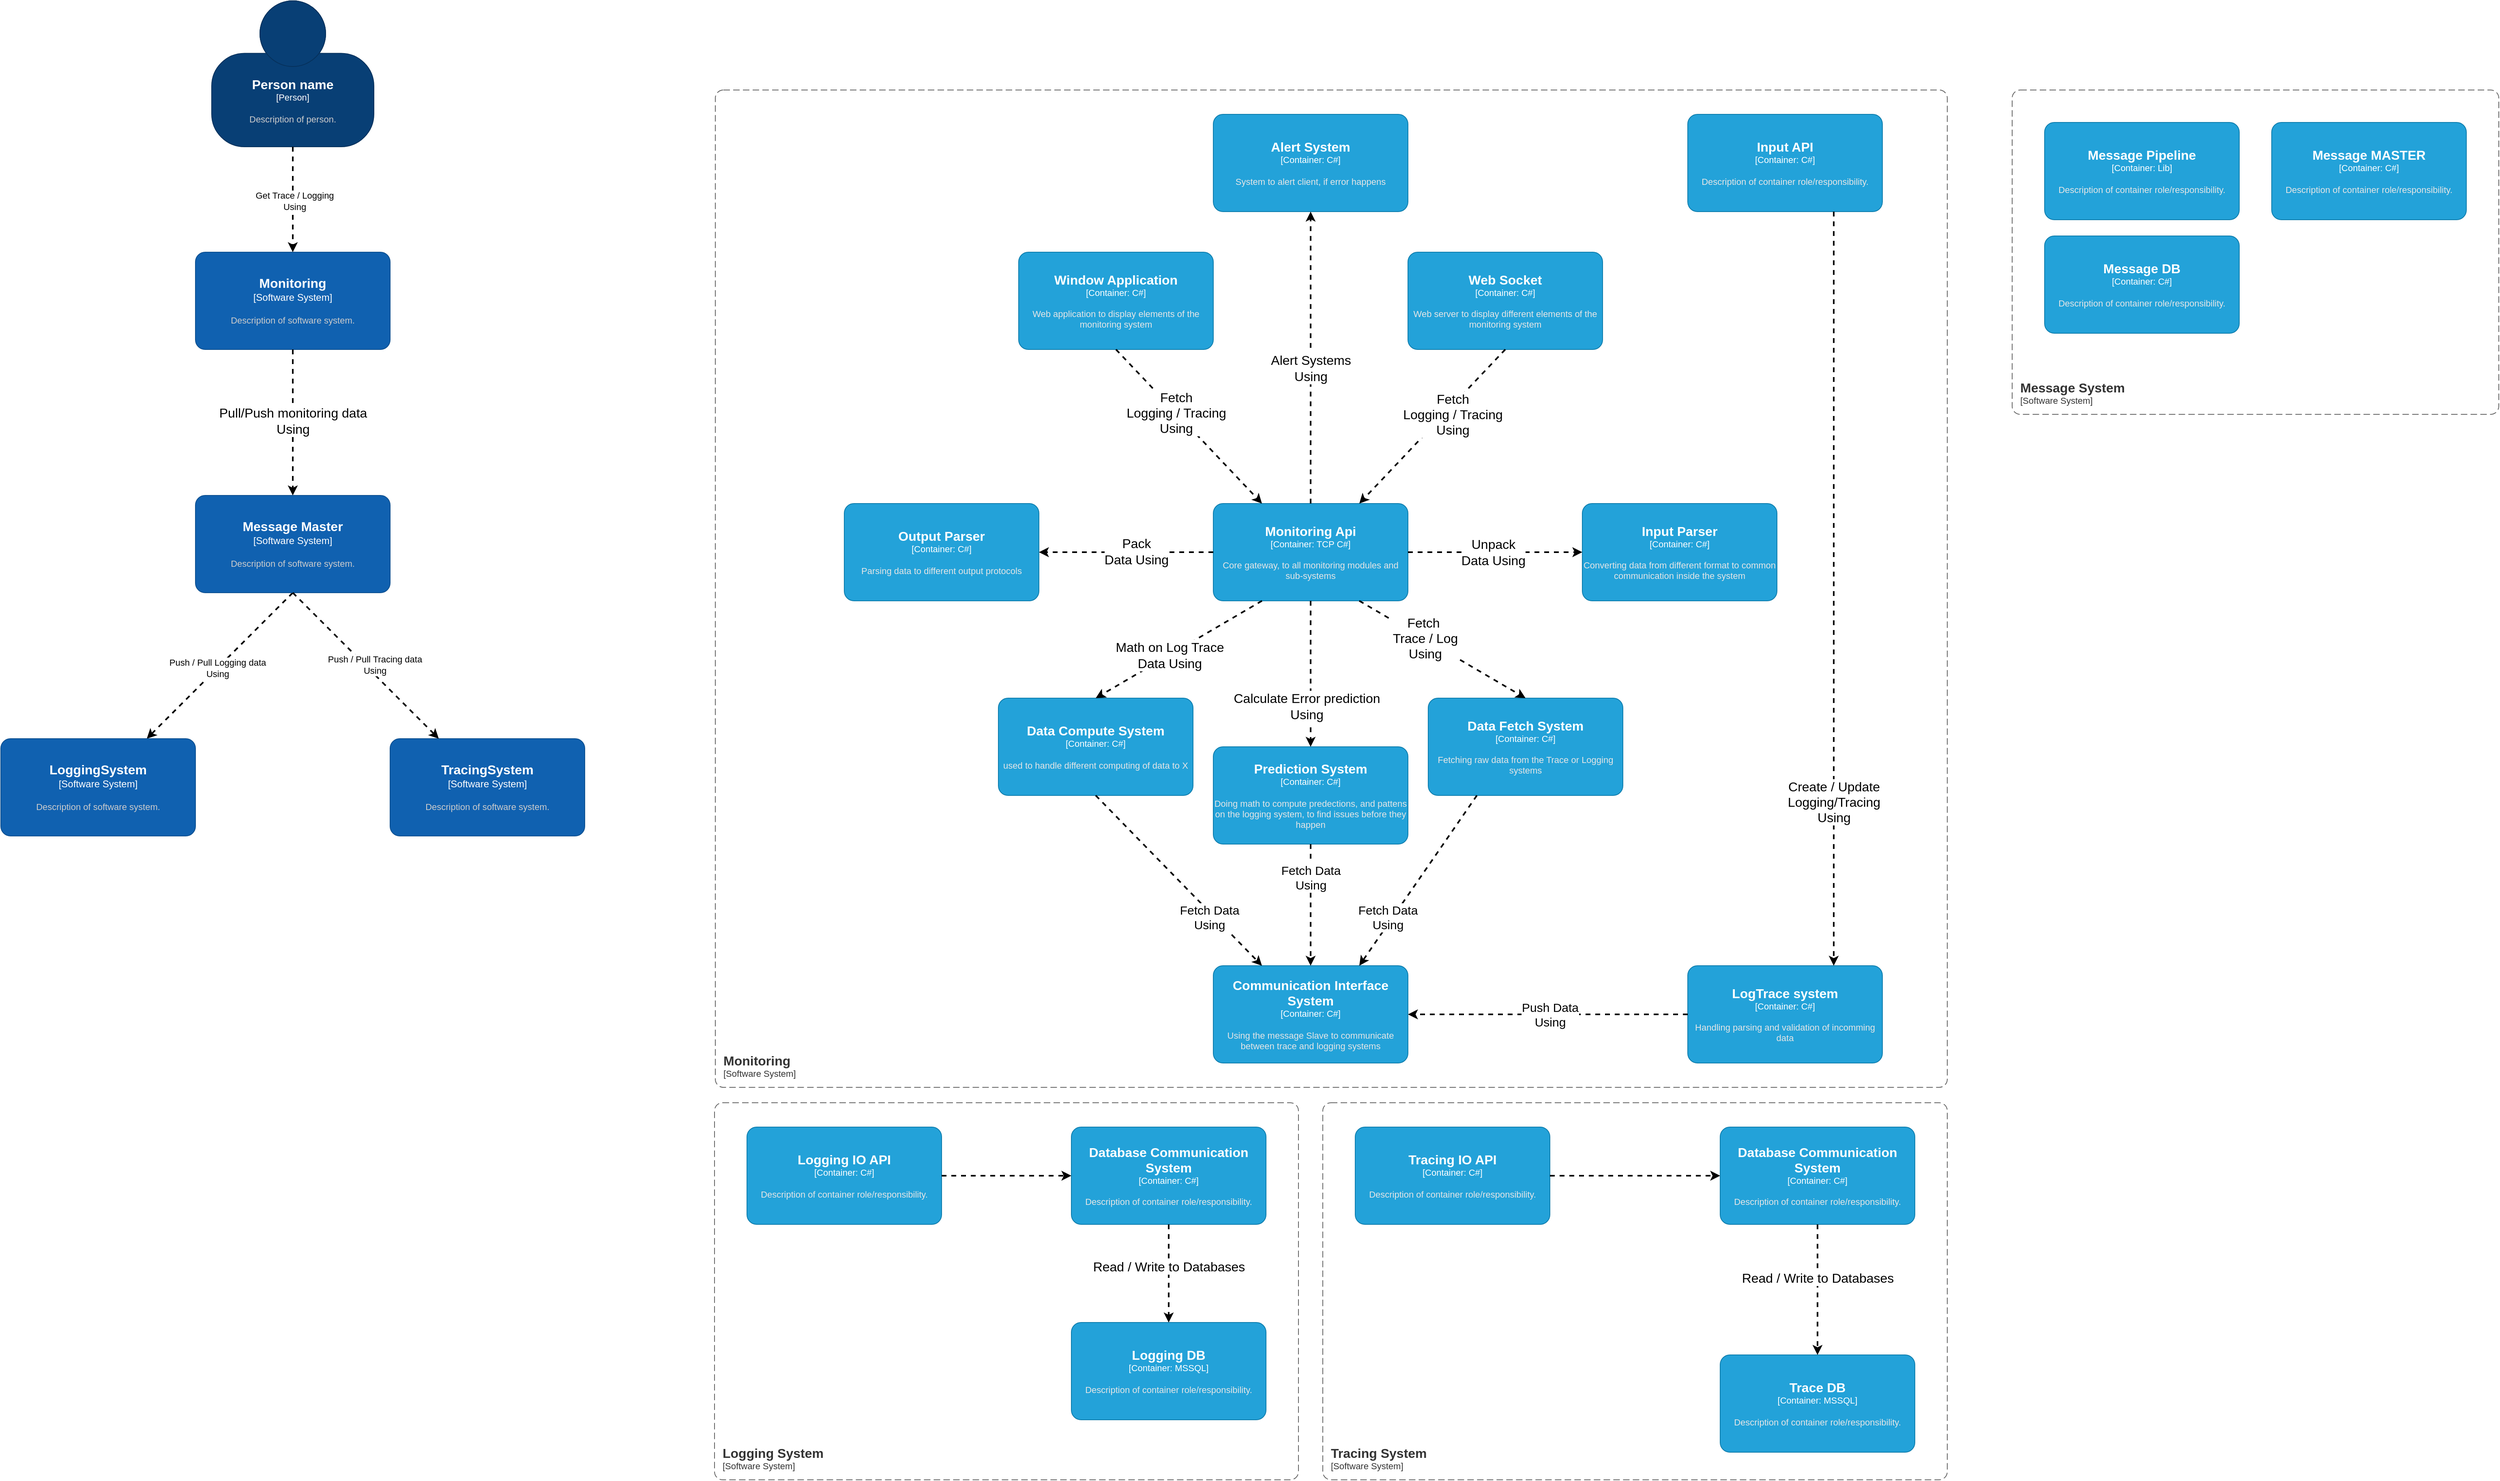 <mxfile version="23.0.2" type="device" pages="2">
  <diagram name="C4" id="QQ18SU2238n26dOvfk-c">
    <mxGraphModel dx="5160" dy="2455" grid="1" gridSize="10" guides="1" tooltips="1" connect="1" arrows="1" fold="1" page="1" pageScale="1" pageWidth="827" pageHeight="1169" math="0" shadow="0">
      <root>
        <mxCell id="0" />
        <mxCell id="1" parent="0" />
        <object placeholders="1" c4Name="Person name" c4Type="Person" c4Description="Description of person." label="&lt;font style=&quot;font-size: 16px&quot;&gt;&lt;b&gt;%c4Name%&lt;/b&gt;&lt;/font&gt;&lt;div&gt;[%c4Type%]&lt;/div&gt;&lt;br&gt;&lt;div&gt;&lt;font style=&quot;font-size: 11px&quot;&gt;&lt;font color=&quot;#cccccc&quot;&gt;%c4Description%&lt;/font&gt;&lt;/div&gt;" id="Dx7nWlKRmsDvcIgzVXrZ-1">
          <mxCell style="html=1;fontSize=11;dashed=0;whiteSpace=wrap;fillColor=#083F75;strokeColor=#06315C;fontColor=#ffffff;shape=mxgraph.c4.person2;align=center;metaEdit=1;points=[[0.5,0,0],[1,0.5,0],[1,0.75,0],[0.75,1,0],[0.5,1,0],[0.25,1,0],[0,0.75,0],[0,0.5,0]];resizable=0;" vertex="1" parent="1">
            <mxGeometry x="300" y="-190" width="200" height="180" as="geometry" />
          </mxCell>
        </object>
        <object placeholders="1" c4Name="Monitoring" c4Type="Software System" c4Description="Description of software system." label="&lt;font style=&quot;font-size: 16px&quot;&gt;&lt;b&gt;%c4Name%&lt;/b&gt;&lt;/font&gt;&lt;div&gt;[%c4Type%]&lt;/div&gt;&lt;br&gt;&lt;div&gt;&lt;font style=&quot;font-size: 11px&quot;&gt;&lt;font color=&quot;#cccccc&quot;&gt;%c4Description%&lt;/font&gt;&lt;/div&gt;" id="Dx7nWlKRmsDvcIgzVXrZ-2">
          <mxCell style="rounded=1;whiteSpace=wrap;html=1;labelBackgroundColor=none;fillColor=#1061B0;fontColor=#ffffff;align=center;arcSize=10;strokeColor=#0D5091;metaEdit=1;resizable=0;points=[[0.25,0,0],[0.5,0,0],[0.75,0,0],[1,0.25,0],[1,0.5,0],[1,0.75,0],[0.75,1,0],[0.5,1,0],[0.25,1,0],[0,0.75,0],[0,0.5,0],[0,0.25,0]];" vertex="1" parent="1">
            <mxGeometry x="280" y="120" width="240" height="120" as="geometry" />
          </mxCell>
        </object>
        <mxCell id="Dx7nWlKRmsDvcIgzVXrZ-7" style="rounded=0;orthogonalLoop=1;jettySize=auto;html=1;exitX=0.5;exitY=1;exitDx=0;exitDy=0;exitPerimeter=0;strokeWidth=2;dashed=1;" edge="1" parent="1" source="Dx7nWlKRmsDvcIgzVXrZ-4" target="Dx7nWlKRmsDvcIgzVXrZ-5">
          <mxGeometry relative="1" as="geometry" />
        </mxCell>
        <mxCell id="Dx7nWlKRmsDvcIgzVXrZ-45" value="Push / Pull Logging data&lt;br&gt;Using" style="edgeLabel;html=1;align=center;verticalAlign=middle;resizable=0;points=[];fontSize=11;fontFamily=Helvetica;fontColor=default;" vertex="1" connectable="0" parent="Dx7nWlKRmsDvcIgzVXrZ-7">
          <mxGeometry x="0.035" y="-1" relative="1" as="geometry">
            <mxPoint as="offset" />
          </mxGeometry>
        </mxCell>
        <object placeholders="1" c4Name="Message Master" c4Type="Software System" c4Description="Description of software system." label="&lt;font style=&quot;font-size: 16px&quot;&gt;&lt;b&gt;%c4Name%&lt;/b&gt;&lt;/font&gt;&lt;div&gt;[%c4Type%]&lt;/div&gt;&lt;br&gt;&lt;div&gt;&lt;font style=&quot;font-size: 11px&quot;&gt;&lt;font color=&quot;#cccccc&quot;&gt;%c4Description%&lt;/font&gt;&lt;/div&gt;" id="Dx7nWlKRmsDvcIgzVXrZ-4">
          <mxCell style="rounded=1;whiteSpace=wrap;html=1;labelBackgroundColor=none;fillColor=#1061B0;fontColor=#ffffff;align=center;arcSize=10;strokeColor=#0D5091;metaEdit=1;resizable=0;points=[[0.25,0,0],[0.5,0,0],[0.75,0,0],[1,0.25,0],[1,0.5,0],[1,0.75,0],[0.75,1,0],[0.5,1,0],[0.25,1,0],[0,0.75,0],[0,0.5,0],[0,0.25,0]];" vertex="1" parent="1">
            <mxGeometry x="280" y="420" width="240" height="120" as="geometry" />
          </mxCell>
        </object>
        <object placeholders="1" c4Name="LoggingSystem" c4Type="Software System" c4Description="Description of software system." label="&lt;font style=&quot;font-size: 16px&quot;&gt;&lt;b&gt;%c4Name%&lt;/b&gt;&lt;/font&gt;&lt;div&gt;[%c4Type%]&lt;/div&gt;&lt;br&gt;&lt;div&gt;&lt;font style=&quot;font-size: 11px&quot;&gt;&lt;font color=&quot;#cccccc&quot;&gt;%c4Description%&lt;/font&gt;&lt;/div&gt;" id="Dx7nWlKRmsDvcIgzVXrZ-5">
          <mxCell style="rounded=1;whiteSpace=wrap;html=1;labelBackgroundColor=none;fillColor=#1061B0;fontColor=#ffffff;align=center;arcSize=10;strokeColor=#0D5091;metaEdit=1;resizable=0;points=[[0.25,0,0],[0.5,0,0],[0.75,0,0],[1,0.25,0],[1,0.5,0],[1,0.75,0],[0.75,1,0],[0.5,1,0],[0.25,1,0],[0,0.75,0],[0,0.5,0],[0,0.25,0]];" vertex="1" parent="1">
            <mxGeometry x="40" y="720" width="240" height="120" as="geometry" />
          </mxCell>
        </object>
        <object placeholders="1" c4Name="TracingSystem" c4Type="Software System" c4Description="Description of software system." label="&lt;font style=&quot;font-size: 16px&quot;&gt;&lt;b&gt;%c4Name%&lt;/b&gt;&lt;/font&gt;&lt;div&gt;[%c4Type%]&lt;/div&gt;&lt;br&gt;&lt;div&gt;&lt;font style=&quot;font-size: 11px&quot;&gt;&lt;font color=&quot;#cccccc&quot;&gt;%c4Description%&lt;/font&gt;&lt;/div&gt;" id="Dx7nWlKRmsDvcIgzVXrZ-6">
          <mxCell style="rounded=1;whiteSpace=wrap;html=1;labelBackgroundColor=none;fillColor=#1061B0;fontColor=#ffffff;align=center;arcSize=10;strokeColor=#0D5091;metaEdit=1;resizable=0;points=[[0.25,0,0],[0.5,0,0],[0.75,0,0],[1,0.25,0],[1,0.5,0],[1,0.75,0],[0.75,1,0],[0.5,1,0],[0.25,1,0],[0,0.75,0],[0,0.5,0],[0,0.25,0]];" vertex="1" parent="1">
            <mxGeometry x="520" y="720" width="240" height="120" as="geometry" />
          </mxCell>
        </object>
        <mxCell id="Dx7nWlKRmsDvcIgzVXrZ-8" style="edgeStyle=none;shape=connector;rounded=0;orthogonalLoop=1;jettySize=auto;html=1;exitX=0.5;exitY=1;exitDx=0;exitDy=0;exitPerimeter=0;entryX=0.5;entryY=0;entryDx=0;entryDy=0;entryPerimeter=0;dashed=1;labelBackgroundColor=default;strokeColor=default;strokeWidth=2;align=center;verticalAlign=middle;fontFamily=Helvetica;fontSize=11;fontColor=default;endArrow=classic;" edge="1" parent="1" source="Dx7nWlKRmsDvcIgzVXrZ-2" target="Dx7nWlKRmsDvcIgzVXrZ-4">
          <mxGeometry relative="1" as="geometry" />
        </mxCell>
        <mxCell id="Dx7nWlKRmsDvcIgzVXrZ-9" value="&lt;font style=&quot;font-size: 16px;&quot;&gt;Pull/Push monitoring data&lt;br&gt;Using&lt;br&gt;&lt;/font&gt;" style="edgeLabel;html=1;align=center;verticalAlign=middle;resizable=0;points=[];fontSize=11;fontFamily=Helvetica;fontColor=default;" vertex="1" connectable="0" parent="Dx7nWlKRmsDvcIgzVXrZ-8">
          <mxGeometry x="-0.029" relative="1" as="geometry">
            <mxPoint as="offset" />
          </mxGeometry>
        </mxCell>
        <mxCell id="Dx7nWlKRmsDvcIgzVXrZ-10" style="edgeStyle=none;shape=connector;rounded=0;orthogonalLoop=1;jettySize=auto;html=1;exitX=0.5;exitY=1;exitDx=0;exitDy=0;exitPerimeter=0;entryX=0.25;entryY=0;entryDx=0;entryDy=0;entryPerimeter=0;dashed=1;labelBackgroundColor=default;strokeColor=default;strokeWidth=2;align=center;verticalAlign=middle;fontFamily=Helvetica;fontSize=11;fontColor=default;endArrow=classic;" edge="1" parent="1" source="Dx7nWlKRmsDvcIgzVXrZ-4" target="Dx7nWlKRmsDvcIgzVXrZ-6">
          <mxGeometry relative="1" as="geometry" />
        </mxCell>
        <mxCell id="Dx7nWlKRmsDvcIgzVXrZ-46" value="Push / Pull Tracing data&lt;br&gt;Using" style="edgeLabel;html=1;align=center;verticalAlign=middle;resizable=0;points=[];fontSize=11;fontFamily=Helvetica;fontColor=default;" vertex="1" connectable="0" parent="Dx7nWlKRmsDvcIgzVXrZ-10">
          <mxGeometry x="-0.149" y="1" relative="1" as="geometry">
            <mxPoint x="23" y="13" as="offset" />
          </mxGeometry>
        </mxCell>
        <object placeholders="1" c4Name="Monitoring" c4Type="SystemScopeBoundary" c4Application="Software System" label="&lt;font style=&quot;font-size: 16px&quot;&gt;&lt;b&gt;&lt;div style=&quot;text-align: left&quot;&gt;%c4Name%&lt;/div&gt;&lt;/b&gt;&lt;/font&gt;&lt;div style=&quot;text-align: left&quot;&gt;[%c4Application%]&lt;/div&gt;" id="Dx7nWlKRmsDvcIgzVXrZ-11">
          <mxCell style="rounded=1;fontSize=11;whiteSpace=wrap;html=1;dashed=1;arcSize=20;fillColor=none;strokeColor=#666666;fontColor=#333333;labelBackgroundColor=none;align=left;verticalAlign=bottom;labelBorderColor=none;spacingTop=0;spacing=10;dashPattern=8 4;metaEdit=1;rotatable=0;perimeter=rectanglePerimeter;noLabel=0;labelPadding=0;allowArrows=0;connectable=0;expand=0;recursiveResize=0;editable=1;pointerEvents=0;absoluteArcSize=1;points=[[0.25,0,0],[0.5,0,0],[0.75,0,0],[1,0.25,0],[1,0.5,0],[1,0.75,0],[0.75,1,0],[0.5,1,0],[0.25,1,0],[0,0.75,0],[0,0.5,0],[0,0.25,0]];fontFamily=Helvetica;" vertex="1" parent="1">
            <mxGeometry x="921" y="-80" width="1519" height="1230" as="geometry" />
          </mxCell>
        </object>
        <object placeholders="1" c4Name="Logging IO API" c4Type="Container" c4Technology="C#" c4Description="Description of container role/responsibility." label="&lt;font style=&quot;font-size: 16px&quot;&gt;&lt;b&gt;%c4Name%&lt;/b&gt;&lt;/font&gt;&lt;div&gt;[%c4Type%: %c4Technology%]&lt;/div&gt;&lt;br&gt;&lt;div&gt;&lt;font style=&quot;font-size: 11px&quot;&gt;&lt;font color=&quot;#E6E6E6&quot;&gt;%c4Description%&lt;/font&gt;&lt;/div&gt;" id="Dx7nWlKRmsDvcIgzVXrZ-15">
          <mxCell style="rounded=1;whiteSpace=wrap;html=1;fontSize=11;labelBackgroundColor=none;fillColor=#23A2D9;fontColor=#ffffff;align=center;arcSize=10;strokeColor=#0E7DAD;metaEdit=1;resizable=0;points=[[0.25,0,0],[0.5,0,0],[0.75,0,0],[1,0.25,0],[1,0.5,0],[1,0.75,0],[0.75,1,0],[0.5,1,0],[0.25,1,0],[0,0.75,0],[0,0.5,0],[0,0.25,0]];verticalAlign=middle;fontFamily=Helvetica;" vertex="1" parent="1">
            <mxGeometry x="960" y="1199" width="240" height="120" as="geometry" />
          </mxCell>
        </object>
        <object placeholders="1" c4Name="Output Parser" c4Type="Container" c4Technology="C#" c4Description="Parsing data to different output protocols" label="&lt;font style=&quot;font-size: 16px&quot;&gt;&lt;b&gt;%c4Name%&lt;/b&gt;&lt;/font&gt;&lt;div&gt;[%c4Type%: %c4Technology%]&lt;/div&gt;&lt;br&gt;&lt;div&gt;&lt;font style=&quot;font-size: 11px&quot;&gt;&lt;font color=&quot;#E6E6E6&quot;&gt;%c4Description%&lt;/font&gt;&lt;/div&gt;" id="Dx7nWlKRmsDvcIgzVXrZ-16">
          <mxCell style="rounded=1;whiteSpace=wrap;html=1;fontSize=11;labelBackgroundColor=none;fillColor=#23A2D9;fontColor=#ffffff;align=center;arcSize=10;strokeColor=#0E7DAD;metaEdit=1;resizable=0;points=[[0.25,0,0],[0.5,0,0],[0.75,0,0],[1,0.25,0],[1,0.5,0],[1,0.75,0],[0.75,1,0],[0.5,1,0],[0.25,1,0],[0,0.75,0],[0,0.5,0],[0,0.25,0]];verticalAlign=middle;fontFamily=Helvetica;" vertex="1" parent="1">
            <mxGeometry x="1080" y="430" width="240" height="120" as="geometry" />
          </mxCell>
        </object>
        <mxCell id="Dx7nWlKRmsDvcIgzVXrZ-17" style="edgeStyle=none;shape=connector;rounded=0;orthogonalLoop=1;jettySize=auto;html=1;exitX=0.5;exitY=1;exitDx=0;exitDy=0;exitPerimeter=0;entryX=0.5;entryY=0;entryDx=0;entryDy=0;entryPerimeter=0;dashed=1;labelBackgroundColor=default;strokeColor=default;strokeWidth=2;align=center;verticalAlign=middle;fontFamily=Helvetica;fontSize=11;fontColor=default;endArrow=classic;" edge="1" parent="1" source="Dx7nWlKRmsDvcIgzVXrZ-1" target="Dx7nWlKRmsDvcIgzVXrZ-2">
          <mxGeometry relative="1" as="geometry" />
        </mxCell>
        <mxCell id="Dx7nWlKRmsDvcIgzVXrZ-18" value="Get Trace / Logging&lt;br&gt;Using" style="edgeLabel;html=1;align=center;verticalAlign=middle;resizable=0;points=[];fontSize=11;fontFamily=Helvetica;fontColor=default;" vertex="1" connectable="0" parent="Dx7nWlKRmsDvcIgzVXrZ-17">
          <mxGeometry x="0.031" y="2" relative="1" as="geometry">
            <mxPoint as="offset" />
          </mxGeometry>
        </mxCell>
        <object placeholders="1" c4Name="Data Compute System" c4Type="Container" c4Technology="C#" c4Description="used to handle different computing of data to X" label="&lt;font style=&quot;font-size: 16px&quot;&gt;&lt;b&gt;%c4Name%&lt;/b&gt;&lt;/font&gt;&lt;div&gt;[%c4Type%: %c4Technology%]&lt;/div&gt;&lt;br&gt;&lt;div&gt;&lt;font style=&quot;font-size: 11px&quot;&gt;&lt;font color=&quot;#E6E6E6&quot;&gt;%c4Description%&lt;/font&gt;&lt;/div&gt;" id="Dx7nWlKRmsDvcIgzVXrZ-19">
          <mxCell style="rounded=1;whiteSpace=wrap;html=1;fontSize=11;labelBackgroundColor=none;fillColor=#23A2D9;fontColor=#ffffff;align=center;arcSize=10;strokeColor=#0E7DAD;metaEdit=1;resizable=0;points=[[0.25,0,0],[0.5,0,0],[0.75,0,0],[1,0.25,0],[1,0.5,0],[1,0.75,0],[0.75,1,0],[0.5,1,0],[0.25,1,0],[0,0.75,0],[0,0.5,0],[0,0.25,0]];verticalAlign=middle;fontFamily=Helvetica;" vertex="1" parent="1">
            <mxGeometry x="1270" y="670" width="240" height="120" as="geometry" />
          </mxCell>
        </object>
        <object placeholders="1" c4Name="Monitoring Api" c4Type="Container" c4Technology="TCP C#" c4Description="Core gateway, to all monitoring modules and sub-systems" label="&lt;font style=&quot;font-size: 16px&quot;&gt;&lt;b&gt;%c4Name%&lt;/b&gt;&lt;/font&gt;&lt;div&gt;[%c4Type%: %c4Technology%]&lt;/div&gt;&lt;br&gt;&lt;div&gt;&lt;font style=&quot;font-size: 11px&quot;&gt;&lt;font color=&quot;#E6E6E6&quot;&gt;%c4Description%&lt;/font&gt;&lt;/div&gt;" id="Dx7nWlKRmsDvcIgzVXrZ-20">
          <mxCell style="rounded=1;whiteSpace=wrap;html=1;fontSize=11;labelBackgroundColor=none;fillColor=#23A2D9;fontColor=#ffffff;align=center;arcSize=10;strokeColor=#0E7DAD;metaEdit=1;resizable=0;points=[[0.25,0,0],[0.5,0,0],[0.75,0,0],[1,0.25,0],[1,0.5,0],[1,0.75,0],[0.75,1,0],[0.5,1,0],[0.25,1,0],[0,0.75,0],[0,0.5,0],[0,0.25,0]];verticalAlign=middle;fontFamily=Helvetica;" vertex="1" parent="1">
            <mxGeometry x="1535" y="430" width="240" height="120" as="geometry" />
          </mxCell>
        </object>
        <object placeholders="1" c4Name="Web Socket" c4Type="Container" c4Technology="C#" c4Description="Web server to display different elements of the monitoring system" label="&lt;font style=&quot;font-size: 16px&quot;&gt;&lt;b&gt;%c4Name%&lt;/b&gt;&lt;/font&gt;&lt;div&gt;[%c4Type%: %c4Technology%]&lt;/div&gt;&lt;br&gt;&lt;div&gt;&lt;font style=&quot;font-size: 11px&quot;&gt;&lt;font color=&quot;#E6E6E6&quot;&gt;%c4Description%&lt;/font&gt;&lt;/div&gt;" id="Dx7nWlKRmsDvcIgzVXrZ-21">
          <mxCell style="rounded=1;whiteSpace=wrap;html=1;fontSize=11;labelBackgroundColor=none;fillColor=#23A2D9;fontColor=#ffffff;align=center;arcSize=10;strokeColor=#0E7DAD;metaEdit=1;resizable=0;points=[[0.25,0,0],[0.5,0,0],[0.75,0,0],[1,0.25,0],[1,0.5,0],[1,0.75,0],[0.75,1,0],[0.5,1,0],[0.25,1,0],[0,0.75,0],[0,0.5,0],[0,0.25,0]];verticalAlign=middle;fontFamily=Helvetica;" vertex="1" parent="1">
            <mxGeometry x="1775" y="120" width="240" height="120" as="geometry" />
          </mxCell>
        </object>
        <object placeholders="1" c4Name="Prediction System" c4Type="Container" c4Technology="C#" c4Description="Doing math to compute predections, and pattens on the logging system, to find issues before they happen" label="&lt;font style=&quot;font-size: 16px&quot;&gt;&lt;b&gt;%c4Name%&lt;/b&gt;&lt;/font&gt;&lt;div&gt;[%c4Type%: %c4Technology%]&lt;/div&gt;&lt;br&gt;&lt;div&gt;&lt;font style=&quot;font-size: 11px&quot;&gt;&lt;font color=&quot;#E6E6E6&quot;&gt;%c4Description%&lt;/font&gt;&lt;/div&gt;" id="Dx7nWlKRmsDvcIgzVXrZ-22">
          <mxCell style="rounded=1;whiteSpace=wrap;html=1;fontSize=11;labelBackgroundColor=none;fillColor=#23A2D9;fontColor=#ffffff;align=center;arcSize=10;strokeColor=#0E7DAD;metaEdit=1;resizable=0;points=[[0.25,0,0],[0.5,0,0],[0.75,0,0],[1,0.25,0],[1,0.5,0],[1,0.75,0],[0.75,1,0],[0.5,1,0],[0.25,1,0],[0,0.75,0],[0,0.5,0],[0,0.25,0]];verticalAlign=middle;fontFamily=Helvetica;" vertex="1" parent="1">
            <mxGeometry x="1535" y="730" width="240" height="120" as="geometry" />
          </mxCell>
        </object>
        <object placeholders="1" c4Name="Window Application" c4Type="Container" c4Technology="C#" c4Description="Web application to display elements of the monitoring system" label="&lt;font style=&quot;font-size: 16px&quot;&gt;&lt;b&gt;%c4Name%&lt;/b&gt;&lt;/font&gt;&lt;div&gt;[%c4Type%: %c4Technology%]&lt;/div&gt;&lt;br&gt;&lt;div&gt;&lt;font style=&quot;font-size: 11px&quot;&gt;&lt;font color=&quot;#E6E6E6&quot;&gt;%c4Description%&lt;/font&gt;&lt;/div&gt;" id="Dx7nWlKRmsDvcIgzVXrZ-24">
          <mxCell style="rounded=1;whiteSpace=wrap;html=1;fontSize=11;labelBackgroundColor=none;fillColor=#23A2D9;fontColor=#ffffff;align=center;arcSize=10;strokeColor=#0E7DAD;metaEdit=1;resizable=0;points=[[0.25,0,0],[0.5,0,0],[0.75,0,0],[1,0.25,0],[1,0.5,0],[1,0.75,0],[0.75,1,0],[0.5,1,0],[0.25,1,0],[0,0.75,0],[0,0.5,0],[0,0.25,0]];verticalAlign=middle;fontFamily=Helvetica;" vertex="1" parent="1">
            <mxGeometry x="1295" y="120" width="240" height="120" as="geometry" />
          </mxCell>
        </object>
        <object placeholders="1" c4Name="Data Fetch System" c4Type="Container" c4Technology="C#" c4Description="Fetching raw data from the Trace or Logging systems" label="&lt;font style=&quot;font-size: 16px&quot;&gt;&lt;b&gt;%c4Name%&lt;/b&gt;&lt;/font&gt;&lt;div&gt;[%c4Type%: %c4Technology%]&lt;/div&gt;&lt;br&gt;&lt;div&gt;&lt;font style=&quot;font-size: 11px&quot;&gt;&lt;font color=&quot;#E6E6E6&quot;&gt;%c4Description%&lt;/font&gt;&lt;/div&gt;" id="Dx7nWlKRmsDvcIgzVXrZ-25">
          <mxCell style="rounded=1;whiteSpace=wrap;html=1;fontSize=11;labelBackgroundColor=none;fillColor=#23A2D9;fontColor=#ffffff;align=center;arcSize=10;strokeColor=#0E7DAD;metaEdit=1;resizable=0;points=[[0.25,0,0],[0.5,0,0],[0.75,0,0],[1,0.25,0],[1,0.5,0],[1,0.75,0],[0.75,1,0],[0.5,1,0],[0.25,1,0],[0,0.75,0],[0,0.5,0],[0,0.25,0]];verticalAlign=middle;fontFamily=Helvetica;" vertex="1" parent="1">
            <mxGeometry x="1800" y="670" width="240" height="120" as="geometry" />
          </mxCell>
        </object>
        <object placeholders="1" c4Name="Logging System" c4Type="SystemScopeBoundary" c4Application="Software System" label="&lt;font style=&quot;font-size: 16px&quot;&gt;&lt;b&gt;&lt;div style=&quot;text-align: left&quot;&gt;%c4Name%&lt;/div&gt;&lt;/b&gt;&lt;/font&gt;&lt;div style=&quot;text-align: left&quot;&gt;[%c4Application%]&lt;/div&gt;" id="Dx7nWlKRmsDvcIgzVXrZ-32">
          <mxCell style="rounded=1;fontSize=11;whiteSpace=wrap;html=1;dashed=1;arcSize=20;fillColor=none;strokeColor=#666666;fontColor=#333333;labelBackgroundColor=none;align=left;verticalAlign=bottom;labelBorderColor=none;spacingTop=0;spacing=10;dashPattern=8 4;metaEdit=1;rotatable=0;perimeter=rectanglePerimeter;noLabel=0;labelPadding=0;allowArrows=0;connectable=0;expand=0;recursiveResize=0;editable=1;pointerEvents=0;absoluteArcSize=1;points=[[0.25,0,0],[0.5,0,0],[0.75,0,0],[1,0.25,0],[1,0.5,0],[1,0.75,0],[0.75,1,0],[0.5,1,0],[0.25,1,0],[0,0.75,0],[0,0.5,0],[0,0.25,0]];fontFamily=Helvetica;" vertex="1" parent="1">
            <mxGeometry x="920" y="1169" width="720" height="465" as="geometry" />
          </mxCell>
        </object>
        <object placeholders="1" c4Name="Message System" c4Type="SystemScopeBoundary" c4Application="Software System" label="&lt;font style=&quot;font-size: 16px&quot;&gt;&lt;b&gt;&lt;div style=&quot;text-align: left&quot;&gt;%c4Name%&lt;/div&gt;&lt;/b&gt;&lt;/font&gt;&lt;div style=&quot;text-align: left&quot;&gt;[%c4Application%]&lt;/div&gt;" id="Dx7nWlKRmsDvcIgzVXrZ-34">
          <mxCell style="rounded=1;fontSize=11;whiteSpace=wrap;html=1;dashed=1;arcSize=20;fillColor=none;strokeColor=#666666;fontColor=#333333;labelBackgroundColor=none;align=left;verticalAlign=bottom;labelBorderColor=none;spacingTop=0;spacing=10;dashPattern=8 4;metaEdit=1;rotatable=0;perimeter=rectanglePerimeter;noLabel=0;labelPadding=0;allowArrows=0;connectable=0;expand=0;recursiveResize=0;editable=1;pointerEvents=0;absoluteArcSize=1;points=[[0.25,0,0],[0.5,0,0],[0.75,0,0],[1,0.25,0],[1,0.5,0],[1,0.75,0],[0.75,1,0],[0.5,1,0],[0.25,1,0],[0,0.75,0],[0,0.5,0],[0,0.25,0]];fontFamily=Helvetica;" vertex="1" parent="1">
            <mxGeometry x="2520" y="-80" width="600" height="400" as="geometry" />
          </mxCell>
        </object>
        <object placeholders="1" c4Name="Message Pipeline" c4Type="Container" c4Technology="Lib" c4Description="Description of container role/responsibility." label="&lt;font style=&quot;font-size: 16px&quot;&gt;&lt;b&gt;%c4Name%&lt;/b&gt;&lt;/font&gt;&lt;div&gt;[%c4Type%: %c4Technology%]&lt;/div&gt;&lt;br&gt;&lt;div&gt;&lt;font style=&quot;font-size: 11px&quot;&gt;&lt;font color=&quot;#E6E6E6&quot;&gt;%c4Description%&lt;/font&gt;&lt;/div&gt;" id="Dx7nWlKRmsDvcIgzVXrZ-35">
          <mxCell style="rounded=1;whiteSpace=wrap;html=1;fontSize=11;labelBackgroundColor=none;fillColor=#23A2D9;fontColor=#ffffff;align=center;arcSize=10;strokeColor=#0E7DAD;metaEdit=1;resizable=0;points=[[0.25,0,0],[0.5,0,0],[0.75,0,0],[1,0.25,0],[1,0.5,0],[1,0.75,0],[0.75,1,0],[0.5,1,0],[0.25,1,0],[0,0.75,0],[0,0.5,0],[0,0.25,0]];verticalAlign=middle;fontFamily=Helvetica;" vertex="1" parent="1">
            <mxGeometry x="2560" y="-40" width="240" height="120" as="geometry" />
          </mxCell>
        </object>
        <object placeholders="1" c4Name="Message MASTER" c4Type="Container" c4Technology="C#" c4Description="Description of container role/responsibility." label="&lt;font style=&quot;font-size: 16px&quot;&gt;&lt;b&gt;%c4Name%&lt;/b&gt;&lt;/font&gt;&lt;div&gt;[%c4Type%: %c4Technology%]&lt;/div&gt;&lt;br&gt;&lt;div&gt;&lt;font style=&quot;font-size: 11px&quot;&gt;&lt;font color=&quot;#E6E6E6&quot;&gt;%c4Description%&lt;/font&gt;&lt;/div&gt;" id="Dx7nWlKRmsDvcIgzVXrZ-36">
          <mxCell style="rounded=1;whiteSpace=wrap;html=1;fontSize=11;labelBackgroundColor=none;fillColor=#23A2D9;fontColor=#ffffff;align=center;arcSize=10;strokeColor=#0E7DAD;metaEdit=1;resizable=0;points=[[0.25,0,0],[0.5,0,0],[0.75,0,0],[1,0.25,0],[1,0.5,0],[1,0.75,0],[0.75,1,0],[0.5,1,0],[0.25,1,0],[0,0.75,0],[0,0.5,0],[0,0.25,0]];verticalAlign=middle;fontFamily=Helvetica;" vertex="1" parent="1">
            <mxGeometry x="2840" y="-40" width="240" height="120" as="geometry" />
          </mxCell>
        </object>
        <object placeholders="1" c4Name="Database Communication System" c4Type="Container" c4Technology="C#" c4Description="Description of container role/responsibility." label="&lt;font style=&quot;font-size: 16px&quot;&gt;&lt;b&gt;%c4Name%&lt;/b&gt;&lt;/font&gt;&lt;div&gt;[%c4Type%: %c4Technology%]&lt;/div&gt;&lt;br&gt;&lt;div&gt;&lt;font style=&quot;font-size: 11px&quot;&gt;&lt;font color=&quot;#E6E6E6&quot;&gt;%c4Description%&lt;/font&gt;&lt;/div&gt;" id="Dx7nWlKRmsDvcIgzVXrZ-51">
          <mxCell style="rounded=1;whiteSpace=wrap;html=1;fontSize=11;labelBackgroundColor=none;fillColor=#23A2D9;fontColor=#ffffff;align=center;arcSize=10;strokeColor=#0E7DAD;metaEdit=1;resizable=0;points=[[0.25,0,0],[0.5,0,0],[0.75,0,0],[1,0.25,0],[1,0.5,0],[1,0.75,0],[0.75,1,0],[0.5,1,0],[0.25,1,0],[0,0.75,0],[0,0.5,0],[0,0.25,0]];verticalAlign=middle;fontFamily=Helvetica;" vertex="1" parent="1">
            <mxGeometry x="1360" y="1199" width="240" height="120" as="geometry" />
          </mxCell>
        </object>
        <object placeholders="1" c4Name="LogTrace system" c4Type="Container" c4Technology="C#" c4Description="Handling parsing and validation of incomming data" label="&lt;font style=&quot;font-size: 16px&quot;&gt;&lt;b&gt;%c4Name%&lt;/b&gt;&lt;/font&gt;&lt;div&gt;[%c4Type%: %c4Technology%]&lt;/div&gt;&lt;br&gt;&lt;div&gt;&lt;font style=&quot;font-size: 11px&quot;&gt;&lt;font color=&quot;#E6E6E6&quot;&gt;%c4Description%&lt;/font&gt;&lt;/div&gt;" id="Dx7nWlKRmsDvcIgzVXrZ-62">
          <mxCell style="rounded=1;whiteSpace=wrap;html=1;fontSize=11;labelBackgroundColor=none;fillColor=#23A2D9;fontColor=#ffffff;align=center;arcSize=10;strokeColor=#0E7DAD;metaEdit=1;resizable=0;points=[[0.25,0,0],[0.5,0,0],[0.75,0,0],[1,0.25,0],[1,0.5,0],[1,0.75,0],[0.75,1,0],[0.5,1,0],[0.25,1,0],[0,0.75,0],[0,0.5,0],[0,0.25,0]];verticalAlign=middle;fontFamily=Helvetica;" vertex="1" parent="1">
            <mxGeometry x="2120" y="1000" width="240" height="120" as="geometry" />
          </mxCell>
        </object>
        <object placeholders="1" c4Name="Logging DB" c4Type="Container" c4Technology="MSSQL" c4Description="Description of container role/responsibility." label="&lt;font style=&quot;font-size: 16px&quot;&gt;&lt;b&gt;%c4Name%&lt;/b&gt;&lt;/font&gt;&lt;div&gt;[%c4Type%: %c4Technology%]&lt;/div&gt;&lt;br&gt;&lt;div&gt;&lt;font style=&quot;font-size: 11px&quot;&gt;&lt;font color=&quot;#E6E6E6&quot;&gt;%c4Description%&lt;/font&gt;&lt;/div&gt;" id="Dx7nWlKRmsDvcIgzVXrZ-67">
          <mxCell style="rounded=1;whiteSpace=wrap;html=1;fontSize=11;labelBackgroundColor=none;fillColor=#23A2D9;fontColor=#ffffff;align=center;arcSize=10;strokeColor=#0E7DAD;metaEdit=1;resizable=0;points=[[0.25,0,0],[0.5,0,0],[0.75,0,0],[1,0.25,0],[1,0.5,0],[1,0.75,0],[0.75,1,0],[0.5,1,0],[0.25,1,0],[0,0.75,0],[0,0.5,0],[0,0.25,0]];verticalAlign=middle;fontFamily=Helvetica;" vertex="1" parent="1">
            <mxGeometry x="1360" y="1440" width="240" height="120" as="geometry" />
          </mxCell>
        </object>
        <mxCell id="Dx7nWlKRmsDvcIgzVXrZ-69" style="edgeStyle=none;shape=connector;rounded=0;orthogonalLoop=1;jettySize=auto;html=1;exitX=0.5;exitY=1;exitDx=0;exitDy=0;exitPerimeter=0;entryX=0.5;entryY=0;entryDx=0;entryDy=0;entryPerimeter=0;dashed=1;labelBackgroundColor=default;strokeColor=default;strokeWidth=2;align=center;verticalAlign=middle;fontFamily=Helvetica;fontSize=11;fontColor=default;endArrow=classic;" edge="1" parent="1" source="Dx7nWlKRmsDvcIgzVXrZ-51" target="Dx7nWlKRmsDvcIgzVXrZ-67">
          <mxGeometry relative="1" as="geometry" />
        </mxCell>
        <mxCell id="Dx7nWlKRmsDvcIgzVXrZ-163" value="Read / Write to Databases" style="edgeLabel;html=1;align=center;verticalAlign=middle;resizable=0;points=[];fontSize=16;fontFamily=Helvetica;fontColor=default;" vertex="1" connectable="0" parent="Dx7nWlKRmsDvcIgzVXrZ-69">
          <mxGeometry x="-0.3" y="1" relative="1" as="geometry">
            <mxPoint x="-1" y="9" as="offset" />
          </mxGeometry>
        </mxCell>
        <object placeholders="1" c4Name="Communication Interface System" c4Type="Container" c4Technology="C#" c4Description="Using the message Slave to communicate between trace and logging systems" label="&lt;font style=&quot;font-size: 16px&quot;&gt;&lt;b&gt;%c4Name%&lt;/b&gt;&lt;/font&gt;&lt;div&gt;[%c4Type%: %c4Technology%]&lt;/div&gt;&lt;br&gt;&lt;div&gt;&lt;font style=&quot;font-size: 11px&quot;&gt;&lt;font color=&quot;#E6E6E6&quot;&gt;%c4Description%&lt;/font&gt;&lt;/div&gt;" id="Dx7nWlKRmsDvcIgzVXrZ-74">
          <mxCell style="rounded=1;whiteSpace=wrap;html=1;fontSize=11;labelBackgroundColor=none;fillColor=#23A2D9;fontColor=#ffffff;align=center;arcSize=10;strokeColor=#0E7DAD;metaEdit=1;resizable=0;points=[[0.25,0,0],[0.5,0,0],[0.75,0,0],[1,0.25,0],[1,0.5,0],[1,0.75,0],[0.75,1,0],[0.5,1,0],[0.25,1,0],[0,0.75,0],[0,0.5,0],[0,0.25,0]];verticalAlign=middle;fontFamily=Helvetica;" vertex="1" parent="1">
            <mxGeometry x="1535" y="1000" width="240" height="120" as="geometry" />
          </mxCell>
        </object>
        <mxCell id="Dx7nWlKRmsDvcIgzVXrZ-75" style="edgeStyle=none;shape=connector;rounded=0;orthogonalLoop=1;jettySize=auto;html=1;exitX=0.5;exitY=1;exitDx=0;exitDy=0;exitPerimeter=0;entryX=0.25;entryY=0;entryDx=0;entryDy=0;entryPerimeter=0;dashed=1;labelBackgroundColor=default;strokeColor=default;strokeWidth=2;align=center;verticalAlign=middle;fontFamily=Helvetica;fontSize=11;fontColor=default;endArrow=classic;" edge="1" parent="1" source="Dx7nWlKRmsDvcIgzVXrZ-19" target="Dx7nWlKRmsDvcIgzVXrZ-74">
          <mxGeometry relative="1" as="geometry" />
        </mxCell>
        <mxCell id="Dx7nWlKRmsDvcIgzVXrZ-81" value="&lt;font style=&quot;font-size: 15px;&quot;&gt;Fetch Data&lt;br&gt;Using&lt;br&gt;&lt;/font&gt;" style="edgeLabel;html=1;align=center;verticalAlign=middle;resizable=0;points=[];fontSize=11;fontFamily=Helvetica;fontColor=default;" vertex="1" connectable="0" parent="Dx7nWlKRmsDvcIgzVXrZ-75">
          <mxGeometry x="-0.032" y="-2" relative="1" as="geometry">
            <mxPoint x="42" y="47" as="offset" />
          </mxGeometry>
        </mxCell>
        <mxCell id="Dx7nWlKRmsDvcIgzVXrZ-76" style="edgeStyle=none;shape=connector;rounded=0;orthogonalLoop=1;jettySize=auto;html=1;exitX=0.5;exitY=1;exitDx=0;exitDy=0;exitPerimeter=0;entryX=0.5;entryY=0;entryDx=0;entryDy=0;entryPerimeter=0;dashed=1;labelBackgroundColor=default;strokeColor=default;strokeWidth=2;align=center;verticalAlign=middle;fontFamily=Helvetica;fontSize=11;fontColor=default;endArrow=classic;" edge="1" parent="1" source="Dx7nWlKRmsDvcIgzVXrZ-22" target="Dx7nWlKRmsDvcIgzVXrZ-74">
          <mxGeometry relative="1" as="geometry" />
        </mxCell>
        <mxCell id="Dx7nWlKRmsDvcIgzVXrZ-82" value="&lt;font style=&quot;font-size: 15px;&quot;&gt;Fetch Data&lt;br&gt;Using&lt;br&gt;&lt;/font&gt;" style="edgeLabel;html=1;align=center;verticalAlign=middle;resizable=0;points=[];fontSize=11;fontFamily=Helvetica;fontColor=default;" vertex="1" connectable="0" parent="Dx7nWlKRmsDvcIgzVXrZ-76">
          <mxGeometry x="-0.049" relative="1" as="geometry">
            <mxPoint y="-31" as="offset" />
          </mxGeometry>
        </mxCell>
        <mxCell id="Dx7nWlKRmsDvcIgzVXrZ-77" style="edgeStyle=none;shape=connector;rounded=0;orthogonalLoop=1;jettySize=auto;html=1;exitX=0.25;exitY=1;exitDx=0;exitDy=0;exitPerimeter=0;entryX=0.75;entryY=0;entryDx=0;entryDy=0;entryPerimeter=0;dashed=1;labelBackgroundColor=default;strokeColor=default;strokeWidth=2;align=center;verticalAlign=middle;fontFamily=Helvetica;fontSize=11;fontColor=default;endArrow=classic;" edge="1" parent="1" source="Dx7nWlKRmsDvcIgzVXrZ-25" target="Dx7nWlKRmsDvcIgzVXrZ-74">
          <mxGeometry relative="1" as="geometry" />
        </mxCell>
        <mxCell id="Dx7nWlKRmsDvcIgzVXrZ-83" value="&lt;font style=&quot;font-size: 15px;&quot;&gt;Fetch Data&lt;br&gt;Using&lt;br&gt;&lt;/font&gt;" style="edgeLabel;html=1;align=center;verticalAlign=middle;resizable=0;points=[];fontSize=11;fontFamily=Helvetica;fontColor=default;" vertex="1" connectable="0" parent="Dx7nWlKRmsDvcIgzVXrZ-77">
          <mxGeometry x="-0.066" y="2" relative="1" as="geometry">
            <mxPoint x="-44" y="51" as="offset" />
          </mxGeometry>
        </mxCell>
        <mxCell id="Dx7nWlKRmsDvcIgzVXrZ-80" style="edgeStyle=none;shape=connector;rounded=0;orthogonalLoop=1;jettySize=auto;html=1;exitX=0;exitY=0.5;exitDx=0;exitDy=0;exitPerimeter=0;entryX=1;entryY=0.5;entryDx=0;entryDy=0;entryPerimeter=0;dashed=1;labelBackgroundColor=default;strokeColor=default;strokeWidth=2;align=center;verticalAlign=middle;fontFamily=Helvetica;fontSize=11;fontColor=default;endArrow=classic;" edge="1" parent="1" source="Dx7nWlKRmsDvcIgzVXrZ-62" target="Dx7nWlKRmsDvcIgzVXrZ-74">
          <mxGeometry relative="1" as="geometry" />
        </mxCell>
        <mxCell id="Dx7nWlKRmsDvcIgzVXrZ-84" value="&lt;font style=&quot;font-size: 15px;&quot;&gt;Push Data&lt;br&gt;Using&lt;br&gt;&lt;/font&gt;" style="edgeLabel;html=1;align=center;verticalAlign=middle;resizable=0;points=[];fontSize=11;fontFamily=Helvetica;fontColor=default;" vertex="1" connectable="0" parent="Dx7nWlKRmsDvcIgzVXrZ-80">
          <mxGeometry x="-0.013" y="-4" relative="1" as="geometry">
            <mxPoint y="4" as="offset" />
          </mxGeometry>
        </mxCell>
        <object placeholders="1" c4Name="Alert System" c4Type="Container" c4Technology="C#" c4Description="System to alert client, if error happens " label="&lt;font style=&quot;font-size: 16px&quot;&gt;&lt;b&gt;%c4Name%&lt;/b&gt;&lt;/font&gt;&lt;div&gt;[%c4Type%: %c4Technology%]&lt;/div&gt;&lt;br&gt;&lt;div&gt;&lt;font style=&quot;font-size: 11px&quot;&gt;&lt;font color=&quot;#E6E6E6&quot;&gt;%c4Description%&lt;/font&gt;&lt;/div&gt;" id="Dx7nWlKRmsDvcIgzVXrZ-85">
          <mxCell style="rounded=1;whiteSpace=wrap;html=1;fontSize=11;labelBackgroundColor=none;fillColor=#23A2D9;fontColor=#ffffff;align=center;arcSize=10;strokeColor=#0E7DAD;metaEdit=1;resizable=0;points=[[0.25,0,0],[0.5,0,0],[0.75,0,0],[1,0.25,0],[1,0.5,0],[1,0.75,0],[0.75,1,0],[0.5,1,0],[0.25,1,0],[0,0.75,0],[0,0.5,0],[0,0.25,0]];verticalAlign=middle;fontFamily=Helvetica;" vertex="1" parent="1">
            <mxGeometry x="1535" y="-50" width="240" height="120" as="geometry" />
          </mxCell>
        </object>
        <object placeholders="1" c4Name="Input API" c4Type="Container" c4Technology="C#" c4Description="Description of container role/responsibility." label="&lt;font style=&quot;font-size: 16px&quot;&gt;&lt;b&gt;%c4Name%&lt;/b&gt;&lt;/font&gt;&lt;div&gt;[%c4Type%: %c4Technology%]&lt;/div&gt;&lt;br&gt;&lt;div&gt;&lt;font style=&quot;font-size: 11px&quot;&gt;&lt;font color=&quot;#E6E6E6&quot;&gt;%c4Description%&lt;/font&gt;&lt;/div&gt;" id="Dx7nWlKRmsDvcIgzVXrZ-97">
          <mxCell style="rounded=1;whiteSpace=wrap;html=1;fontSize=11;labelBackgroundColor=none;fillColor=#23A2D9;fontColor=#ffffff;align=center;arcSize=10;strokeColor=#0E7DAD;metaEdit=1;resizable=0;points=[[0.25,0,0],[0.5,0,0],[0.75,0,0],[1,0.25,0],[1,0.5,0],[1,0.75,0],[0.75,1,0],[0.5,1,0],[0.25,1,0],[0,0.75,0],[0,0.5,0],[0,0.25,0]];verticalAlign=middle;fontFamily=Helvetica;" vertex="1" parent="1">
            <mxGeometry x="2120" y="-50" width="240" height="120" as="geometry" />
          </mxCell>
        </object>
        <object placeholders="1" c4Name="Input Parser" c4Type="Container" c4Technology="C#" c4Description="Converting data from different format to common communication inside the system" label="&lt;font style=&quot;font-size: 16px&quot;&gt;&lt;b&gt;%c4Name%&lt;/b&gt;&lt;/font&gt;&lt;div&gt;[%c4Type%: %c4Technology%]&lt;/div&gt;&lt;br&gt;&lt;div&gt;&lt;font style=&quot;font-size: 11px&quot;&gt;&lt;font color=&quot;#E6E6E6&quot;&gt;%c4Description%&lt;/font&gt;&lt;/div&gt;" id="Dx7nWlKRmsDvcIgzVXrZ-114">
          <mxCell style="rounded=1;whiteSpace=wrap;html=1;fontSize=11;labelBackgroundColor=none;fillColor=#23A2D9;fontColor=#ffffff;align=center;arcSize=10;strokeColor=#0E7DAD;metaEdit=1;resizable=0;points=[[0.25,0,0],[0.5,0,0],[0.75,0,0],[1,0.25,0],[1,0.5,0],[1,0.75,0],[0.75,1,0],[0.5,1,0],[0.25,1,0],[0,0.75,0],[0,0.5,0],[0,0.25,0]];verticalAlign=middle;fontFamily=Helvetica;" vertex="1" parent="1">
            <mxGeometry x="1990" y="430" width="240" height="120" as="geometry" />
          </mxCell>
        </object>
        <mxCell id="Dx7nWlKRmsDvcIgzVXrZ-125" style="edgeStyle=none;shape=connector;rounded=0;orthogonalLoop=1;jettySize=auto;html=1;exitX=0.5;exitY=1;exitDx=0;exitDy=0;exitPerimeter=0;entryX=0.5;entryY=0;entryDx=0;entryDy=0;entryPerimeter=0;dashed=1;labelBackgroundColor=default;strokeColor=default;strokeWidth=2;align=center;verticalAlign=middle;fontFamily=Helvetica;fontSize=11;fontColor=default;endArrow=classic;" edge="1" parent="1" source="Dx7nWlKRmsDvcIgzVXrZ-20" target="Dx7nWlKRmsDvcIgzVXrZ-22">
          <mxGeometry relative="1" as="geometry" />
        </mxCell>
        <mxCell id="Dx7nWlKRmsDvcIgzVXrZ-157" value="Calculate Error prediction&lt;br style=&quot;font-size: 16px;&quot;&gt;Using" style="edgeLabel;html=1;align=center;verticalAlign=middle;resizable=0;points=[];fontSize=16;fontFamily=Helvetica;fontColor=default;" vertex="1" connectable="0" parent="Dx7nWlKRmsDvcIgzVXrZ-125">
          <mxGeometry x="-0.153" y="3" relative="1" as="geometry">
            <mxPoint x="-8" y="54" as="offset" />
          </mxGeometry>
        </mxCell>
        <mxCell id="Dx7nWlKRmsDvcIgzVXrZ-140" style="edgeStyle=none;shape=connector;rounded=0;orthogonalLoop=1;jettySize=auto;html=1;exitX=1;exitY=0.5;exitDx=0;exitDy=0;exitPerimeter=0;entryX=0;entryY=0.5;entryDx=0;entryDy=0;entryPerimeter=0;dashed=1;labelBackgroundColor=default;strokeColor=default;strokeWidth=2;align=center;verticalAlign=middle;fontFamily=Helvetica;fontSize=11;fontColor=default;endArrow=classic;" edge="1" parent="1" source="Dx7nWlKRmsDvcIgzVXrZ-20" target="Dx7nWlKRmsDvcIgzVXrZ-114">
          <mxGeometry relative="1" as="geometry" />
        </mxCell>
        <mxCell id="Dx7nWlKRmsDvcIgzVXrZ-142" style="edgeStyle=none;shape=connector;rounded=0;orthogonalLoop=1;jettySize=auto;html=1;exitX=0;exitY=0.5;exitDx=0;exitDy=0;exitPerimeter=0;entryX=1;entryY=0.5;entryDx=0;entryDy=0;entryPerimeter=0;dashed=1;labelBackgroundColor=default;strokeColor=default;strokeWidth=2;align=center;verticalAlign=middle;fontFamily=Helvetica;fontSize=11;fontColor=default;endArrow=classic;" edge="1" parent="1" source="Dx7nWlKRmsDvcIgzVXrZ-20" target="Dx7nWlKRmsDvcIgzVXrZ-16">
          <mxGeometry relative="1" as="geometry" />
        </mxCell>
        <mxCell id="Dx7nWlKRmsDvcIgzVXrZ-152" value="Pack&lt;br style=&quot;font-size: 16px;&quot;&gt;Data Using" style="edgeLabel;html=1;align=center;verticalAlign=middle;resizable=0;points=[];fontSize=16;fontFamily=Helvetica;fontColor=default;" vertex="1" connectable="0" parent="Dx7nWlKRmsDvcIgzVXrZ-142">
          <mxGeometry x="-0.113" y="-1" relative="1" as="geometry">
            <mxPoint as="offset" />
          </mxGeometry>
        </mxCell>
        <mxCell id="Dx7nWlKRmsDvcIgzVXrZ-153" value="Unpack&lt;br style=&quot;font-size: 16px;&quot;&gt;Data Using" style="edgeLabel;html=1;align=center;verticalAlign=middle;resizable=0;points=[];fontSize=16;fontFamily=Helvetica;fontColor=default;" vertex="1" connectable="0" parent="Dx7nWlKRmsDvcIgzVXrZ-142">
          <mxGeometry x="-0.113" y="-1" relative="1" as="geometry">
            <mxPoint x="440" y="1" as="offset" />
          </mxGeometry>
        </mxCell>
        <mxCell id="Dx7nWlKRmsDvcIgzVXrZ-143" style="edgeStyle=none;shape=connector;rounded=0;orthogonalLoop=1;jettySize=auto;html=1;exitX=0.75;exitY=1;exitDx=0;exitDy=0;exitPerimeter=0;entryX=0.75;entryY=0;entryDx=0;entryDy=0;entryPerimeter=0;dashed=1;labelBackgroundColor=default;strokeColor=default;strokeWidth=2;align=center;verticalAlign=middle;fontFamily=Helvetica;fontSize=11;fontColor=default;endArrow=classic;" edge="1" parent="1" source="Dx7nWlKRmsDvcIgzVXrZ-97" target="Dx7nWlKRmsDvcIgzVXrZ-62">
          <mxGeometry relative="1" as="geometry" />
        </mxCell>
        <mxCell id="Dx7nWlKRmsDvcIgzVXrZ-147" value="&lt;font style=&quot;font-size: 16px;&quot;&gt;Create / Update&lt;br&gt;Logging/Tracing&lt;br&gt;Using&lt;br&gt;&lt;/font&gt;" style="edgeLabel;html=1;align=center;verticalAlign=middle;resizable=0;points=[];fontSize=11;fontFamily=Helvetica;fontColor=default;" vertex="1" connectable="0" parent="Dx7nWlKRmsDvcIgzVXrZ-143">
          <mxGeometry x="-0.315" y="3" relative="1" as="geometry">
            <mxPoint x="-3" y="409" as="offset" />
          </mxGeometry>
        </mxCell>
        <mxCell id="Dx7nWlKRmsDvcIgzVXrZ-144" style="edgeStyle=none;shape=connector;rounded=0;orthogonalLoop=1;jettySize=auto;html=1;exitX=0.5;exitY=0;exitDx=0;exitDy=0;exitPerimeter=0;entryX=0.5;entryY=1;entryDx=0;entryDy=0;entryPerimeter=0;dashed=1;labelBackgroundColor=default;strokeColor=default;strokeWidth=2;align=center;verticalAlign=middle;fontFamily=Helvetica;fontSize=11;fontColor=default;endArrow=classic;" edge="1" parent="1" source="Dx7nWlKRmsDvcIgzVXrZ-20" target="Dx7nWlKRmsDvcIgzVXrZ-85">
          <mxGeometry relative="1" as="geometry" />
        </mxCell>
        <mxCell id="Dx7nWlKRmsDvcIgzVXrZ-148" value="&lt;font style=&quot;font-size: 16px;&quot;&gt;Alert Systems&lt;br&gt;Using&lt;br&gt;&lt;/font&gt;" style="edgeLabel;html=1;align=center;verticalAlign=middle;resizable=0;points=[];fontSize=11;fontFamily=Helvetica;fontColor=default;" vertex="1" connectable="0" parent="Dx7nWlKRmsDvcIgzVXrZ-144">
          <mxGeometry x="-0.071" y="-4" relative="1" as="geometry">
            <mxPoint x="-4" as="offset" />
          </mxGeometry>
        </mxCell>
        <mxCell id="Dx7nWlKRmsDvcIgzVXrZ-145" style="edgeStyle=none;shape=connector;rounded=0;orthogonalLoop=1;jettySize=auto;html=1;exitX=0.5;exitY=1;exitDx=0;exitDy=0;exitPerimeter=0;entryX=0.75;entryY=0;entryDx=0;entryDy=0;entryPerimeter=0;dashed=1;labelBackgroundColor=default;strokeColor=default;strokeWidth=2;align=center;verticalAlign=middle;fontFamily=Helvetica;fontSize=11;fontColor=default;endArrow=classic;" edge="1" parent="1" source="Dx7nWlKRmsDvcIgzVXrZ-21" target="Dx7nWlKRmsDvcIgzVXrZ-20">
          <mxGeometry relative="1" as="geometry" />
        </mxCell>
        <mxCell id="Dx7nWlKRmsDvcIgzVXrZ-146" style="edgeStyle=none;shape=connector;rounded=0;orthogonalLoop=1;jettySize=auto;html=1;exitX=0.5;exitY=1;exitDx=0;exitDy=0;exitPerimeter=0;entryX=0.25;entryY=0;entryDx=0;entryDy=0;entryPerimeter=0;dashed=1;labelBackgroundColor=default;strokeColor=default;strokeWidth=2;align=center;verticalAlign=middle;fontFamily=Helvetica;fontSize=11;fontColor=default;endArrow=classic;" edge="1" parent="1" source="Dx7nWlKRmsDvcIgzVXrZ-24" target="Dx7nWlKRmsDvcIgzVXrZ-20">
          <mxGeometry relative="1" as="geometry" />
        </mxCell>
        <mxCell id="Dx7nWlKRmsDvcIgzVXrZ-150" value="Fetch&lt;br style=&quot;font-size: 16px;&quot;&gt;Logging / Tracing&lt;br style=&quot;font-size: 16px;&quot;&gt;Using" style="edgeLabel;html=1;align=center;verticalAlign=middle;resizable=0;points=[];fontSize=16;fontFamily=Helvetica;fontColor=default;" vertex="1" connectable="0" parent="Dx7nWlKRmsDvcIgzVXrZ-146">
          <mxGeometry x="-0.179" relative="1" as="geometry">
            <mxPoint as="offset" />
          </mxGeometry>
        </mxCell>
        <mxCell id="Dx7nWlKRmsDvcIgzVXrZ-151" value="Fetch&lt;br style=&quot;font-size: 16px;&quot;&gt;Logging / Tracing&lt;br style=&quot;font-size: 16px;&quot;&gt;Using" style="edgeLabel;html=1;align=center;verticalAlign=middle;resizable=0;points=[];fontSize=16;fontFamily=Helvetica;fontColor=default;" vertex="1" connectable="0" parent="Dx7nWlKRmsDvcIgzVXrZ-146">
          <mxGeometry x="-0.179" relative="1" as="geometry">
            <mxPoint x="341" y="2" as="offset" />
          </mxGeometry>
        </mxCell>
        <mxCell id="Dx7nWlKRmsDvcIgzVXrZ-154" style="edgeStyle=none;shape=connector;rounded=0;orthogonalLoop=1;jettySize=auto;html=1;exitX=0.25;exitY=1;exitDx=0;exitDy=0;exitPerimeter=0;entryX=0.5;entryY=0;entryDx=0;entryDy=0;entryPerimeter=0;dashed=1;labelBackgroundColor=default;strokeColor=default;strokeWidth=2;align=center;verticalAlign=middle;fontFamily=Helvetica;fontSize=11;fontColor=default;endArrow=classic;" edge="1" parent="1" source="Dx7nWlKRmsDvcIgzVXrZ-20" target="Dx7nWlKRmsDvcIgzVXrZ-19">
          <mxGeometry relative="1" as="geometry" />
        </mxCell>
        <mxCell id="Dx7nWlKRmsDvcIgzVXrZ-158" value="Math on Log Trace&lt;br style=&quot;font-size: 16px;&quot;&gt;Data Using" style="edgeLabel;html=1;align=center;verticalAlign=middle;resizable=0;points=[];fontSize=16;fontFamily=Helvetica;fontColor=default;" vertex="1" connectable="0" parent="Dx7nWlKRmsDvcIgzVXrZ-154">
          <mxGeometry x="0.113" relative="1" as="geometry">
            <mxPoint as="offset" />
          </mxGeometry>
        </mxCell>
        <mxCell id="Dx7nWlKRmsDvcIgzVXrZ-155" style="edgeStyle=none;shape=connector;rounded=0;orthogonalLoop=1;jettySize=auto;html=1;exitX=0.75;exitY=1;exitDx=0;exitDy=0;exitPerimeter=0;entryX=0.5;entryY=0;entryDx=0;entryDy=0;entryPerimeter=0;dashed=1;labelBackgroundColor=default;strokeColor=default;strokeWidth=2;align=center;verticalAlign=middle;fontFamily=Helvetica;fontSize=11;fontColor=default;endArrow=classic;" edge="1" parent="1" source="Dx7nWlKRmsDvcIgzVXrZ-20" target="Dx7nWlKRmsDvcIgzVXrZ-25">
          <mxGeometry relative="1" as="geometry" />
        </mxCell>
        <mxCell id="Dx7nWlKRmsDvcIgzVXrZ-156" value="Fetch&amp;nbsp;&lt;br style=&quot;font-size: 16px;&quot;&gt;Trace / Log&lt;br style=&quot;font-size: 16px;&quot;&gt;Using" style="edgeLabel;html=1;align=center;verticalAlign=middle;resizable=0;points=[];fontSize=16;fontFamily=Helvetica;fontColor=default;" vertex="1" connectable="0" parent="Dx7nWlKRmsDvcIgzVXrZ-155">
          <mxGeometry x="-0.219" y="1" relative="1" as="geometry">
            <mxPoint as="offset" />
          </mxGeometry>
        </mxCell>
        <object placeholders="1" c4Name="Tracing IO API" c4Type="Container" c4Technology="C#" c4Description="Description of container role/responsibility." label="&lt;font style=&quot;font-size: 16px&quot;&gt;&lt;b&gt;%c4Name%&lt;/b&gt;&lt;/font&gt;&lt;div&gt;[%c4Type%: %c4Technology%]&lt;/div&gt;&lt;br&gt;&lt;div&gt;&lt;font style=&quot;font-size: 11px&quot;&gt;&lt;font color=&quot;#E6E6E6&quot;&gt;%c4Description%&lt;/font&gt;&lt;/div&gt;" id="Dx7nWlKRmsDvcIgzVXrZ-166">
          <mxCell style="rounded=1;whiteSpace=wrap;html=1;fontSize=11;labelBackgroundColor=none;fillColor=#23A2D9;fontColor=#ffffff;align=center;arcSize=10;strokeColor=#0E7DAD;metaEdit=1;resizable=0;points=[[0.25,0,0],[0.5,0,0],[0.75,0,0],[1,0.25,0],[1,0.5,0],[1,0.75,0],[0.75,1,0],[0.5,1,0],[0.25,1,0],[0,0.75,0],[0,0.5,0],[0,0.25,0]];verticalAlign=middle;fontFamily=Helvetica;" vertex="1" parent="1">
            <mxGeometry x="1710" y="1199" width="240" height="120" as="geometry" />
          </mxCell>
        </object>
        <object placeholders="1" c4Name="Tracing System" c4Type="SystemScopeBoundary" c4Application="Software System" label="&lt;font style=&quot;font-size: 16px&quot;&gt;&lt;b&gt;&lt;div style=&quot;text-align: left&quot;&gt;%c4Name%&lt;/div&gt;&lt;/b&gt;&lt;/font&gt;&lt;div style=&quot;text-align: left&quot;&gt;[%c4Application%]&lt;/div&gt;" id="Dx7nWlKRmsDvcIgzVXrZ-167">
          <mxCell style="rounded=1;fontSize=11;whiteSpace=wrap;html=1;dashed=1;arcSize=20;fillColor=none;strokeColor=#666666;fontColor=#333333;labelBackgroundColor=none;align=left;verticalAlign=bottom;labelBorderColor=none;spacingTop=0;spacing=10;dashPattern=8 4;metaEdit=1;rotatable=0;perimeter=rectanglePerimeter;noLabel=0;labelPadding=0;allowArrows=0;connectable=0;expand=0;recursiveResize=0;editable=1;pointerEvents=0;absoluteArcSize=1;points=[[0.25,0,0],[0.5,0,0],[0.75,0,0],[1,0.25,0],[1,0.5,0],[1,0.75,0],[0.75,1,0],[0.5,1,0],[0.25,1,0],[0,0.75,0],[0,0.5,0],[0,0.25,0]];fontFamily=Helvetica;" vertex="1" parent="1">
            <mxGeometry x="1670" y="1169" width="770" height="465" as="geometry" />
          </mxCell>
        </object>
        <object placeholders="1" c4Name="Database Communication System" c4Type="Container" c4Technology="C#" c4Description="Description of container role/responsibility." label="&lt;font style=&quot;font-size: 16px&quot;&gt;&lt;b&gt;%c4Name%&lt;/b&gt;&lt;/font&gt;&lt;div&gt;[%c4Type%: %c4Technology%]&lt;/div&gt;&lt;br&gt;&lt;div&gt;&lt;font style=&quot;font-size: 11px&quot;&gt;&lt;font color=&quot;#E6E6E6&quot;&gt;%c4Description%&lt;/font&gt;&lt;/div&gt;" id="Dx7nWlKRmsDvcIgzVXrZ-168">
          <mxCell style="rounded=1;whiteSpace=wrap;html=1;fontSize=11;labelBackgroundColor=none;fillColor=#23A2D9;fontColor=#ffffff;align=center;arcSize=10;strokeColor=#0E7DAD;metaEdit=1;resizable=0;points=[[0.25,0,0],[0.5,0,0],[0.75,0,0],[1,0.25,0],[1,0.5,0],[1,0.75,0],[0.75,1,0],[0.5,1,0],[0.25,1,0],[0,0.75,0],[0,0.5,0],[0,0.25,0]];verticalAlign=middle;fontFamily=Helvetica;" vertex="1" parent="1">
            <mxGeometry x="2160" y="1199" width="240" height="120" as="geometry" />
          </mxCell>
        </object>
        <object placeholders="1" c4Name="Trace DB" c4Type="Container" c4Technology="MSSQL" c4Description="Description of container role/responsibility." label="&lt;font style=&quot;font-size: 16px&quot;&gt;&lt;b&gt;%c4Name%&lt;/b&gt;&lt;/font&gt;&lt;div&gt;[%c4Type%: %c4Technology%]&lt;/div&gt;&lt;br&gt;&lt;div&gt;&lt;font style=&quot;font-size: 11px&quot;&gt;&lt;font color=&quot;#E6E6E6&quot;&gt;%c4Description%&lt;/font&gt;&lt;/div&gt;" id="Dx7nWlKRmsDvcIgzVXrZ-171">
          <mxCell style="rounded=1;whiteSpace=wrap;html=1;fontSize=11;labelBackgroundColor=none;fillColor=#23A2D9;fontColor=#ffffff;align=center;arcSize=10;strokeColor=#0E7DAD;metaEdit=1;resizable=0;points=[[0.25,0,0],[0.5,0,0],[0.75,0,0],[1,0.25,0],[1,0.5,0],[1,0.75,0],[0.75,1,0],[0.5,1,0],[0.25,1,0],[0,0.75,0],[0,0.5,0],[0,0.25,0]];verticalAlign=middle;fontFamily=Helvetica;" vertex="1" parent="1">
            <mxGeometry x="2160" y="1480" width="240" height="120" as="geometry" />
          </mxCell>
        </object>
        <mxCell id="Dx7nWlKRmsDvcIgzVXrZ-172" style="edgeStyle=none;shape=connector;rounded=0;orthogonalLoop=1;jettySize=auto;html=1;exitX=0.5;exitY=1;exitDx=0;exitDy=0;exitPerimeter=0;entryX=0.5;entryY=0;entryDx=0;entryDy=0;entryPerimeter=0;dashed=1;labelBackgroundColor=default;strokeColor=default;strokeWidth=2;align=center;verticalAlign=middle;fontFamily=Helvetica;fontSize=11;fontColor=default;endArrow=classic;" edge="1" source="Dx7nWlKRmsDvcIgzVXrZ-168" target="Dx7nWlKRmsDvcIgzVXrZ-171" parent="1">
          <mxGeometry relative="1" as="geometry" />
        </mxCell>
        <mxCell id="Dx7nWlKRmsDvcIgzVXrZ-173" value="Read / Write to Databases" style="edgeLabel;html=1;align=center;verticalAlign=middle;resizable=0;points=[];fontSize=16;fontFamily=Helvetica;fontColor=default;" vertex="1" connectable="0" parent="Dx7nWlKRmsDvcIgzVXrZ-172">
          <mxGeometry x="-0.3" y="1" relative="1" as="geometry">
            <mxPoint x="-1" y="9" as="offset" />
          </mxGeometry>
        </mxCell>
        <object placeholders="1" c4Name="Message DB" c4Type="Container" c4Technology="C#" c4Description="Description of container role/responsibility." label="&lt;font style=&quot;font-size: 16px&quot;&gt;&lt;b&gt;%c4Name%&lt;/b&gt;&lt;/font&gt;&lt;div&gt;[%c4Type%: %c4Technology%]&lt;/div&gt;&lt;br&gt;&lt;div&gt;&lt;font style=&quot;font-size: 11px&quot;&gt;&lt;font color=&quot;#E6E6E6&quot;&gt;%c4Description%&lt;/font&gt;&lt;/div&gt;" id="Dx7nWlKRmsDvcIgzVXrZ-184">
          <mxCell style="rounded=1;whiteSpace=wrap;html=1;fontSize=11;labelBackgroundColor=none;fillColor=#23A2D9;fontColor=#ffffff;align=center;arcSize=10;strokeColor=#0E7DAD;metaEdit=1;resizable=0;points=[[0.25,0,0],[0.5,0,0],[0.75,0,0],[1,0.25,0],[1,0.5,0],[1,0.75,0],[0.75,1,0],[0.5,1,0],[0.25,1,0],[0,0.75,0],[0,0.5,0],[0,0.25,0]];verticalAlign=middle;fontFamily=Helvetica;" vertex="1" parent="1">
            <mxGeometry x="2560" y="100" width="240" height="120" as="geometry" />
          </mxCell>
        </object>
        <mxCell id="KcwknriD5ijo0qD5ExU_-1" style="edgeStyle=none;shape=connector;rounded=0;orthogonalLoop=1;jettySize=auto;html=1;exitX=1;exitY=0.5;exitDx=0;exitDy=0;exitPerimeter=0;entryX=0;entryY=0.5;entryDx=0;entryDy=0;entryPerimeter=0;dashed=1;labelBackgroundColor=default;strokeColor=default;strokeWidth=2;align=center;verticalAlign=middle;fontFamily=Helvetica;fontSize=11;fontColor=default;endArrow=classic;" edge="1" parent="1" source="Dx7nWlKRmsDvcIgzVXrZ-15" target="Dx7nWlKRmsDvcIgzVXrZ-51">
          <mxGeometry relative="1" as="geometry" />
        </mxCell>
        <mxCell id="KcwknriD5ijo0qD5ExU_-3" style="edgeStyle=none;shape=connector;rounded=0;orthogonalLoop=1;jettySize=auto;html=1;exitX=1;exitY=0.5;exitDx=0;exitDy=0;exitPerimeter=0;entryX=0;entryY=0.5;entryDx=0;entryDy=0;entryPerimeter=0;dashed=1;labelBackgroundColor=default;strokeColor=default;strokeWidth=2;align=center;verticalAlign=middle;fontFamily=Helvetica;fontSize=11;fontColor=default;endArrow=classic;" edge="1" parent="1" source="Dx7nWlKRmsDvcIgzVXrZ-166" target="Dx7nWlKRmsDvcIgzVXrZ-168">
          <mxGeometry relative="1" as="geometry" />
        </mxCell>
      </root>
    </mxGraphModel>
  </diagram>
  <diagram id="7TiGmiyHq-lukchU6k71" name="MessageSystem">
    <mxGraphModel dx="3140" dy="1746" grid="1" gridSize="10" guides="1" tooltips="1" connect="1" arrows="1" fold="1" page="1" pageScale="1" pageWidth="827" pageHeight="1169" math="0" shadow="0">
      <root>
        <mxCell id="0" />
        <mxCell id="1" parent="0" />
        <mxCell id="04CAHErH6kZg6o2HVjmg-60" style="edgeStyle=none;shape=connector;rounded=0;orthogonalLoop=1;jettySize=auto;html=1;exitX=0.75;exitY=0;exitDx=0;exitDy=0;entryX=0.5;entryY=1;entryDx=0;entryDy=0;dashed=1;labelBackgroundColor=default;strokeColor=default;strokeWidth=2;align=center;verticalAlign=middle;fontFamily=Helvetica;fontSize=11;fontColor=default;endArrow=classic;" edge="1" parent="1" source="04CAHErH6kZg6o2HVjmg-1" target="04CAHErH6kZg6o2HVjmg-48">
          <mxGeometry relative="1" as="geometry" />
        </mxCell>
        <mxCell id="04CAHErH6kZg6o2HVjmg-81" value="Create" style="edgeLabel;html=1;align=center;verticalAlign=middle;resizable=0;points=[];fontSize=11;fontFamily=Helvetica;fontColor=default;" vertex="1" connectable="0" parent="04CAHErH6kZg6o2HVjmg-60">
          <mxGeometry x="0.006" y="-1" relative="1" as="geometry">
            <mxPoint as="offset" />
          </mxGeometry>
        </mxCell>
        <mxCell id="04CAHErH6kZg6o2HVjmg-82" style="edgeStyle=none;shape=connector;rounded=0;orthogonalLoop=1;jettySize=auto;html=1;exitX=0.5;exitY=0;exitDx=0;exitDy=0;entryX=0.5;entryY=1;entryDx=0;entryDy=0;dashed=1;labelBackgroundColor=default;strokeColor=default;strokeWidth=2;align=center;verticalAlign=middle;fontFamily=Helvetica;fontSize=11;fontColor=default;endArrow=classic;" edge="1" parent="1" source="04CAHErH6kZg6o2HVjmg-1" target="04CAHErH6kZg6o2HVjmg-56">
          <mxGeometry relative="1" as="geometry" />
        </mxCell>
        <mxCell id="04CAHErH6kZg6o2HVjmg-87" style="edgeStyle=none;shape=connector;rounded=0;orthogonalLoop=1;jettySize=auto;html=1;exitX=1;exitY=0.25;exitDx=0;exitDy=0;entryX=0;entryY=0.25;entryDx=0;entryDy=0;dashed=1;labelBackgroundColor=default;strokeColor=default;strokeWidth=2;align=center;verticalAlign=middle;fontFamily=Helvetica;fontSize=11;fontColor=default;endArrow=classic;" edge="1" parent="1" source="04CAHErH6kZg6o2HVjmg-1" target="04CAHErH6kZg6o2HVjmg-3">
          <mxGeometry relative="1" as="geometry" />
        </mxCell>
        <mxCell id="04CAHErH6kZg6o2HVjmg-89" value="Request" style="edgeLabel;html=1;align=center;verticalAlign=middle;resizable=0;points=[];fontSize=11;fontFamily=Helvetica;fontColor=default;" vertex="1" connectable="0" parent="04CAHErH6kZg6o2HVjmg-87">
          <mxGeometry x="-0.24" y="1" relative="1" as="geometry">
            <mxPoint x="4" as="offset" />
          </mxGeometry>
        </mxCell>
        <mxCell id="04CAHErH6kZg6o2HVjmg-91" style="edgeStyle=none;shape=connector;rounded=0;orthogonalLoop=1;jettySize=auto;html=1;exitX=0;exitY=0.5;exitDx=0;exitDy=0;entryX=1;entryY=0.5;entryDx=0;entryDy=0;dashed=1;labelBackgroundColor=default;strokeColor=default;strokeWidth=2;align=center;verticalAlign=middle;fontFamily=Helvetica;fontSize=11;fontColor=default;endArrow=classic;" edge="1" parent="1" source="04CAHErH6kZg6o2HVjmg-1" target="04CAHErH6kZg6o2HVjmg-5">
          <mxGeometry relative="1" as="geometry" />
        </mxCell>
        <mxCell id="04CAHErH6kZg6o2HVjmg-1" value="Msg_Engine" style="rounded=0;whiteSpace=wrap;html=1;labelBackgroundColor=default;align=center;verticalAlign=middle;fontFamily=Helvetica;fontSize=11;" vertex="1" parent="1">
          <mxGeometry x="320" y="40" width="120" height="40" as="geometry" />
        </mxCell>
        <mxCell id="04CAHErH6kZg6o2HVjmg-45" style="edgeStyle=none;shape=connector;rounded=0;orthogonalLoop=1;jettySize=auto;html=1;exitX=1;exitY=0.5;exitDx=0;exitDy=0;entryX=0;entryY=0.5;entryDx=0;entryDy=0;dashed=1;labelBackgroundColor=default;strokeColor=default;strokeWidth=2;align=center;verticalAlign=middle;fontFamily=Helvetica;fontSize=11;fontColor=default;endArrow=classic;" edge="1" parent="1" source="04CAHErH6kZg6o2HVjmg-3" target="04CAHErH6kZg6o2HVjmg-44">
          <mxGeometry relative="1" as="geometry" />
        </mxCell>
        <mxCell id="04CAHErH6kZg6o2HVjmg-88" style="edgeStyle=none;shape=connector;rounded=0;orthogonalLoop=1;jettySize=auto;html=1;exitX=0;exitY=0.75;exitDx=0;exitDy=0;entryX=1;entryY=0.75;entryDx=0;entryDy=0;dashed=1;labelBackgroundColor=default;strokeColor=default;strokeWidth=2;align=center;verticalAlign=middle;fontFamily=Helvetica;fontSize=11;fontColor=default;endArrow=classic;" edge="1" parent="1" source="04CAHErH6kZg6o2HVjmg-3" target="04CAHErH6kZg6o2HVjmg-1">
          <mxGeometry relative="1" as="geometry" />
        </mxCell>
        <mxCell id="04CAHErH6kZg6o2HVjmg-90" value="Response" style="edgeLabel;html=1;align=center;verticalAlign=middle;resizable=0;points=[];fontSize=11;fontFamily=Helvetica;fontColor=default;" vertex="1" connectable="0" parent="04CAHErH6kZg6o2HVjmg-88">
          <mxGeometry x="0.213" y="1" relative="1" as="geometry">
            <mxPoint as="offset" />
          </mxGeometry>
        </mxCell>
        <mxCell id="04CAHErH6kZg6o2HVjmg-3" value="Connection" style="rounded=0;whiteSpace=wrap;html=1;labelBackgroundColor=default;align=center;verticalAlign=middle;fontFamily=Helvetica;fontSize=11;" vertex="1" parent="1">
          <mxGeometry x="640" y="40" width="120" height="40" as="geometry" />
        </mxCell>
        <mxCell id="04CAHErH6kZg6o2HVjmg-5" value="Msg_Slave" style="rounded=0;whiteSpace=wrap;html=1;labelBackgroundColor=default;align=center;verticalAlign=middle;fontFamily=Helvetica;fontSize=11;" vertex="1" parent="1">
          <mxGeometry x="-120" y="40" width="120" height="40" as="geometry" />
        </mxCell>
        <mxCell id="04CAHErH6kZg6o2HVjmg-14" style="edgeStyle=none;shape=connector;rounded=0;orthogonalLoop=1;jettySize=auto;html=1;exitX=0.5;exitY=1;exitDx=0;exitDy=0;entryX=0.5;entryY=0;entryDx=0;entryDy=0;dashed=1;labelBackgroundColor=default;strokeColor=default;strokeWidth=2;align=center;verticalAlign=middle;fontFamily=Helvetica;fontSize=11;fontColor=default;endArrow=classic;" edge="1" parent="1" source="04CAHErH6kZg6o2HVjmg-9" target="04CAHErH6kZg6o2HVjmg-10">
          <mxGeometry relative="1" as="geometry" />
        </mxCell>
        <mxCell id="04CAHErH6kZg6o2HVjmg-21" style="edgeStyle=none;shape=connector;rounded=0;orthogonalLoop=1;jettySize=auto;html=1;exitX=0.5;exitY=0;exitDx=0;exitDy=0;entryX=0.5;entryY=1;entryDx=0;entryDy=0;dashed=1;labelBackgroundColor=default;strokeColor=default;strokeWidth=2;align=center;verticalAlign=middle;fontFamily=Helvetica;fontSize=11;fontColor=default;endArrow=classic;" edge="1" parent="1" source="04CAHErH6kZg6o2HVjmg-9" target="04CAHErH6kZg6o2HVjmg-5">
          <mxGeometry relative="1" as="geometry" />
        </mxCell>
        <mxCell id="04CAHErH6kZg6o2HVjmg-9" value="eventHandler" style="rounded=0;whiteSpace=wrap;html=1;labelBackgroundColor=default;align=center;verticalAlign=middle;fontFamily=Helvetica;fontSize=11;" vertex="1" parent="1">
          <mxGeometry x="-120" y="120" width="120" height="40" as="geometry" />
        </mxCell>
        <mxCell id="04CAHErH6kZg6o2HVjmg-24" style="edgeStyle=none;shape=connector;rounded=0;orthogonalLoop=1;jettySize=auto;html=1;exitX=0.75;exitY=1;exitDx=0;exitDy=0;entryX=0.5;entryY=0;entryDx=0;entryDy=0;dashed=1;labelBackgroundColor=default;strokeColor=default;strokeWidth=2;align=center;verticalAlign=middle;fontFamily=Helvetica;fontSize=11;fontColor=default;endArrow=classic;" edge="1" parent="1" source="04CAHErH6kZg6o2HVjmg-10" target="04CAHErH6kZg6o2HVjmg-23">
          <mxGeometry relative="1" as="geometry" />
        </mxCell>
        <mxCell id="04CAHErH6kZg6o2HVjmg-25" style="edgeStyle=none;shape=connector;rounded=0;orthogonalLoop=1;jettySize=auto;html=1;exitX=0.25;exitY=1;exitDx=0;exitDy=0;entryX=0.5;entryY=0;entryDx=0;entryDy=0;dashed=1;labelBackgroundColor=default;strokeColor=default;strokeWidth=2;align=center;verticalAlign=middle;fontFamily=Helvetica;fontSize=11;fontColor=default;endArrow=classic;" edge="1" parent="1" source="04CAHErH6kZg6o2HVjmg-10" target="04CAHErH6kZg6o2HVjmg-22">
          <mxGeometry relative="1" as="geometry" />
        </mxCell>
        <mxCell id="04CAHErH6kZg6o2HVjmg-10" value="Event" style="rounded=0;whiteSpace=wrap;html=1;labelBackgroundColor=default;align=center;verticalAlign=middle;fontFamily=Helvetica;fontSize=11;" vertex="1" parent="1">
          <mxGeometry x="-120" y="200" width="120" height="40" as="geometry" />
        </mxCell>
        <mxCell id="04CAHErH6kZg6o2HVjmg-19" value="Type" style="rounded=0;whiteSpace=wrap;html=1;labelBackgroundColor=default;align=center;verticalAlign=middle;fontFamily=Helvetica;fontSize=11;" vertex="1" parent="1">
          <mxGeometry x="720" y="90" width="40" height="20" as="geometry" />
        </mxCell>
        <mxCell id="04CAHErH6kZg6o2HVjmg-20" value="FunctionID" style="rounded=0;whiteSpace=wrap;html=1;labelBackgroundColor=default;align=center;verticalAlign=middle;fontFamily=Helvetica;fontSize=11;" vertex="1" parent="1">
          <mxGeometry x="640" y="90" width="80" height="20" as="geometry" />
        </mxCell>
        <mxCell id="04CAHErH6kZg6o2HVjmg-22" value="Observer&lt;sub&gt;1&lt;/sub&gt;" style="rounded=0;whiteSpace=wrap;html=1;labelBackgroundColor=default;align=center;verticalAlign=middle;fontFamily=Helvetica;fontSize=11;" vertex="1" parent="1">
          <mxGeometry x="-200" y="320" width="120" height="40" as="geometry" />
        </mxCell>
        <mxCell id="04CAHErH6kZg6o2HVjmg-23" value="Observer&lt;sub&gt;n&lt;/sub&gt;" style="rounded=0;whiteSpace=wrap;html=1;labelBackgroundColor=default;align=center;verticalAlign=middle;fontFamily=Helvetica;fontSize=11;" vertex="1" parent="1">
          <mxGeometry x="-40" y="320" width="120" height="40" as="geometry" />
        </mxCell>
        <mxCell id="04CAHErH6kZg6o2HVjmg-31" value="FunctionName_Map" style="rounded=0;whiteSpace=wrap;html=1;labelBackgroundColor=default;align=center;verticalAlign=middle;fontFamily=Helvetica;fontSize=11;" vertex="1" parent="1">
          <mxGeometry x="320" y="-240" width="120" height="20" as="geometry" />
        </mxCell>
        <mxCell id="04CAHErH6kZg6o2HVjmg-68" style="edgeStyle=none;shape=connector;rounded=0;orthogonalLoop=1;jettySize=auto;html=1;exitX=0;exitY=0.5;exitDx=0;exitDy=0;entryX=1;entryY=0.75;entryDx=0;entryDy=0;dashed=1;labelBackgroundColor=default;strokeColor=default;strokeWidth=2;align=center;verticalAlign=middle;fontFamily=Helvetica;fontSize=11;fontColor=default;endArrow=classic;" edge="1" parent="1" source="04CAHErH6kZg6o2HVjmg-41" target="04CAHErH6kZg6o2HVjmg-48">
          <mxGeometry relative="1" as="geometry" />
        </mxCell>
        <mxCell id="04CAHErH6kZg6o2HVjmg-41" value="functionID" style="rounded=0;whiteSpace=wrap;html=1;labelBackgroundColor=default;align=center;verticalAlign=middle;fontFamily=Helvetica;fontSize=11;" vertex="1" parent="1">
          <mxGeometry x="720" y="-140" width="220" height="20" as="geometry" />
        </mxCell>
        <mxCell id="04CAHErH6kZg6o2HVjmg-44" value="message_server" style="rounded=0;whiteSpace=wrap;html=1;labelBackgroundColor=default;align=center;verticalAlign=middle;fontFamily=Helvetica;fontSize=11;" vertex="1" parent="1">
          <mxGeometry x="880" y="40" width="120" height="40" as="geometry" />
        </mxCell>
        <mxCell id="04CAHErH6kZg6o2HVjmg-64" style="edgeStyle=none;shape=connector;rounded=0;orthogonalLoop=1;jettySize=auto;html=1;exitX=1;exitY=0.25;exitDx=0;exitDy=0;entryX=0;entryY=0.5;entryDx=0;entryDy=0;dashed=1;labelBackgroundColor=default;strokeColor=default;strokeWidth=2;align=center;verticalAlign=middle;fontFamily=Helvetica;fontSize=11;fontColor=default;endArrow=classic;" edge="1" parent="1" source="04CAHErH6kZg6o2HVjmg-48" target="04CAHErH6kZg6o2HVjmg-30">
          <mxGeometry relative="1" as="geometry" />
        </mxCell>
        <mxCell id="04CAHErH6kZg6o2HVjmg-48" value="msg_init" style="rounded=0;whiteSpace=wrap;html=1;labelBackgroundColor=default;align=center;verticalAlign=middle;fontFamily=Helvetica;fontSize=11;" vertex="1" parent="1">
          <mxGeometry x="520" y="-160" width="120" height="40" as="geometry" />
        </mxCell>
        <mxCell id="04CAHErH6kZg6o2HVjmg-56" value="Connection" style="rounded=0;whiteSpace=wrap;html=1;labelBackgroundColor=default;align=center;verticalAlign=middle;fontFamily=Helvetica;fontSize=11;" vertex="1" parent="1">
          <mxGeometry x="320" y="-160" width="120" height="40" as="geometry" />
        </mxCell>
        <mxCell id="04CAHErH6kZg6o2HVjmg-63" value="" style="group" vertex="1" connectable="0" parent="1">
          <mxGeometry x="720" y="-160" width="220" height="20" as="geometry" />
        </mxCell>
        <mxCell id="04CAHErH6kZg6o2HVjmg-6" value="FunctionName" style="rounded=0;whiteSpace=wrap;html=1;labelBackgroundColor=default;align=center;verticalAlign=middle;fontFamily=Helvetica;fontSize=11;" vertex="1" parent="04CAHErH6kZg6o2HVjmg-63">
          <mxGeometry x="120" width="100" height="20" as="geometry" />
        </mxCell>
        <mxCell id="04CAHErH6kZg6o2HVjmg-28" value="msgType" style="rounded=0;whiteSpace=wrap;html=1;labelBackgroundColor=default;align=center;verticalAlign=middle;fontFamily=Helvetica;fontSize=11;" vertex="1" parent="04CAHErH6kZg6o2HVjmg-63">
          <mxGeometry x="40" width="80" height="20" as="geometry" />
        </mxCell>
        <mxCell id="04CAHErH6kZg6o2HVjmg-30" value="Type" style="rounded=0;whiteSpace=wrap;html=1;labelBackgroundColor=default;align=center;verticalAlign=middle;fontFamily=Helvetica;fontSize=11;" vertex="1" parent="04CAHErH6kZg6o2HVjmg-63">
          <mxGeometry width="40" height="20" as="geometry" />
        </mxCell>
        <mxCell id="04CAHErH6kZg6o2HVjmg-69" value="ConnectionSettings" style="rounded=0;whiteSpace=wrap;html=1;labelBackgroundColor=default;align=center;verticalAlign=middle;fontFamily=Helvetica;fontSize=11;" vertex="1" parent="1">
          <mxGeometry x="320" y="-200" width="120" height="20" as="geometry" />
        </mxCell>
        <mxCell id="04CAHErH6kZg6o2HVjmg-78" style="edgeStyle=none;shape=connector;rounded=0;orthogonalLoop=1;jettySize=auto;html=1;exitX=0.5;exitY=0;exitDx=0;exitDy=0;entryX=0.5;entryY=1;entryDx=0;entryDy=0;dashed=1;labelBackgroundColor=default;strokeColor=default;strokeWidth=2;align=center;verticalAlign=middle;fontFamily=Helvetica;fontSize=11;fontColor=default;endArrow=classic;" edge="1" parent="1" source="04CAHErH6kZg6o2HVjmg-70" target="04CAHErH6kZg6o2HVjmg-1">
          <mxGeometry relative="1" as="geometry" />
        </mxCell>
        <mxCell id="04CAHErH6kZg6o2HVjmg-83" style="edgeStyle=none;shape=connector;rounded=0;orthogonalLoop=1;jettySize=auto;html=1;exitX=0.25;exitY=1;exitDx=0;exitDy=0;entryX=0.5;entryY=0;entryDx=0;entryDy=0;dashed=1;labelBackgroundColor=default;strokeColor=default;strokeWidth=2;align=center;verticalAlign=middle;fontFamily=Helvetica;fontSize=11;fontColor=default;endArrow=classic;" edge="1" parent="1" source="04CAHErH6kZg6o2HVjmg-70" target="04CAHErH6kZg6o2HVjmg-72">
          <mxGeometry relative="1" as="geometry" />
        </mxCell>
        <mxCell id="04CAHErH6kZg6o2HVjmg-84" style="edgeStyle=none;shape=connector;rounded=0;orthogonalLoop=1;jettySize=auto;html=1;exitX=0.5;exitY=1;exitDx=0;exitDy=0;entryX=0.5;entryY=0;entryDx=0;entryDy=0;dashed=1;labelBackgroundColor=default;strokeColor=default;strokeWidth=2;align=center;verticalAlign=middle;fontFamily=Helvetica;fontSize=11;fontColor=default;endArrow=classic;" edge="1" parent="1" source="04CAHErH6kZg6o2HVjmg-70" target="04CAHErH6kZg6o2HVjmg-76">
          <mxGeometry relative="1" as="geometry" />
        </mxCell>
        <mxCell id="04CAHErH6kZg6o2HVjmg-85" style="edgeStyle=none;shape=connector;rounded=0;orthogonalLoop=1;jettySize=auto;html=1;exitX=0.75;exitY=1;exitDx=0;exitDy=0;entryX=0.5;entryY=0;entryDx=0;entryDy=0;dashed=1;labelBackgroundColor=default;strokeColor=default;strokeWidth=2;align=center;verticalAlign=middle;fontFamily=Helvetica;fontSize=11;fontColor=default;endArrow=classic;" edge="1" parent="1" source="04CAHErH6kZg6o2HVjmg-70" target="04CAHErH6kZg6o2HVjmg-77">
          <mxGeometry relative="1" as="geometry" />
        </mxCell>
        <mxCell id="04CAHErH6kZg6o2HVjmg-70" value="msg_Master" style="rounded=0;whiteSpace=wrap;html=1;labelBackgroundColor=default;align=center;verticalAlign=middle;fontFamily=Helvetica;fontSize=11;" vertex="1" parent="1">
          <mxGeometry x="320" y="200" width="120" height="40" as="geometry" />
        </mxCell>
        <mxCell id="04CAHErH6kZg6o2HVjmg-72" value="eventHandler" style="rounded=0;whiteSpace=wrap;html=1;labelBackgroundColor=default;align=center;verticalAlign=middle;fontFamily=Helvetica;fontSize=11;" vertex="1" parent="1">
          <mxGeometry x="190" y="360" width="120" height="40" as="geometry" />
        </mxCell>
        <mxCell id="04CAHErH6kZg6o2HVjmg-76" value="Stream_controller" style="rounded=0;whiteSpace=wrap;html=1;labelBackgroundColor=default;align=center;verticalAlign=middle;fontFamily=Helvetica;fontSize=11;" vertex="1" parent="1">
          <mxGeometry x="320" y="320" width="120" height="40" as="geometry" />
        </mxCell>
        <mxCell id="04CAHErH6kZg6o2HVjmg-77" value="Stream_controller" style="rounded=0;whiteSpace=wrap;html=1;labelBackgroundColor=default;align=center;verticalAlign=middle;fontFamily=Helvetica;fontSize=11;" vertex="1" parent="1">
          <mxGeometry x="450" y="360" width="120" height="40" as="geometry" />
        </mxCell>
        <mxCell id="04CAHErH6kZg6o2HVjmg-86" value="Engine Settings" style="rounded=0;whiteSpace=wrap;html=1;labelBackgroundColor=default;align=center;verticalAlign=middle;fontFamily=Helvetica;fontSize=11;" vertex="1" parent="1">
          <mxGeometry x="320" y="-220" width="120" height="20" as="geometry" />
        </mxCell>
      </root>
    </mxGraphModel>
  </diagram>
</mxfile>
